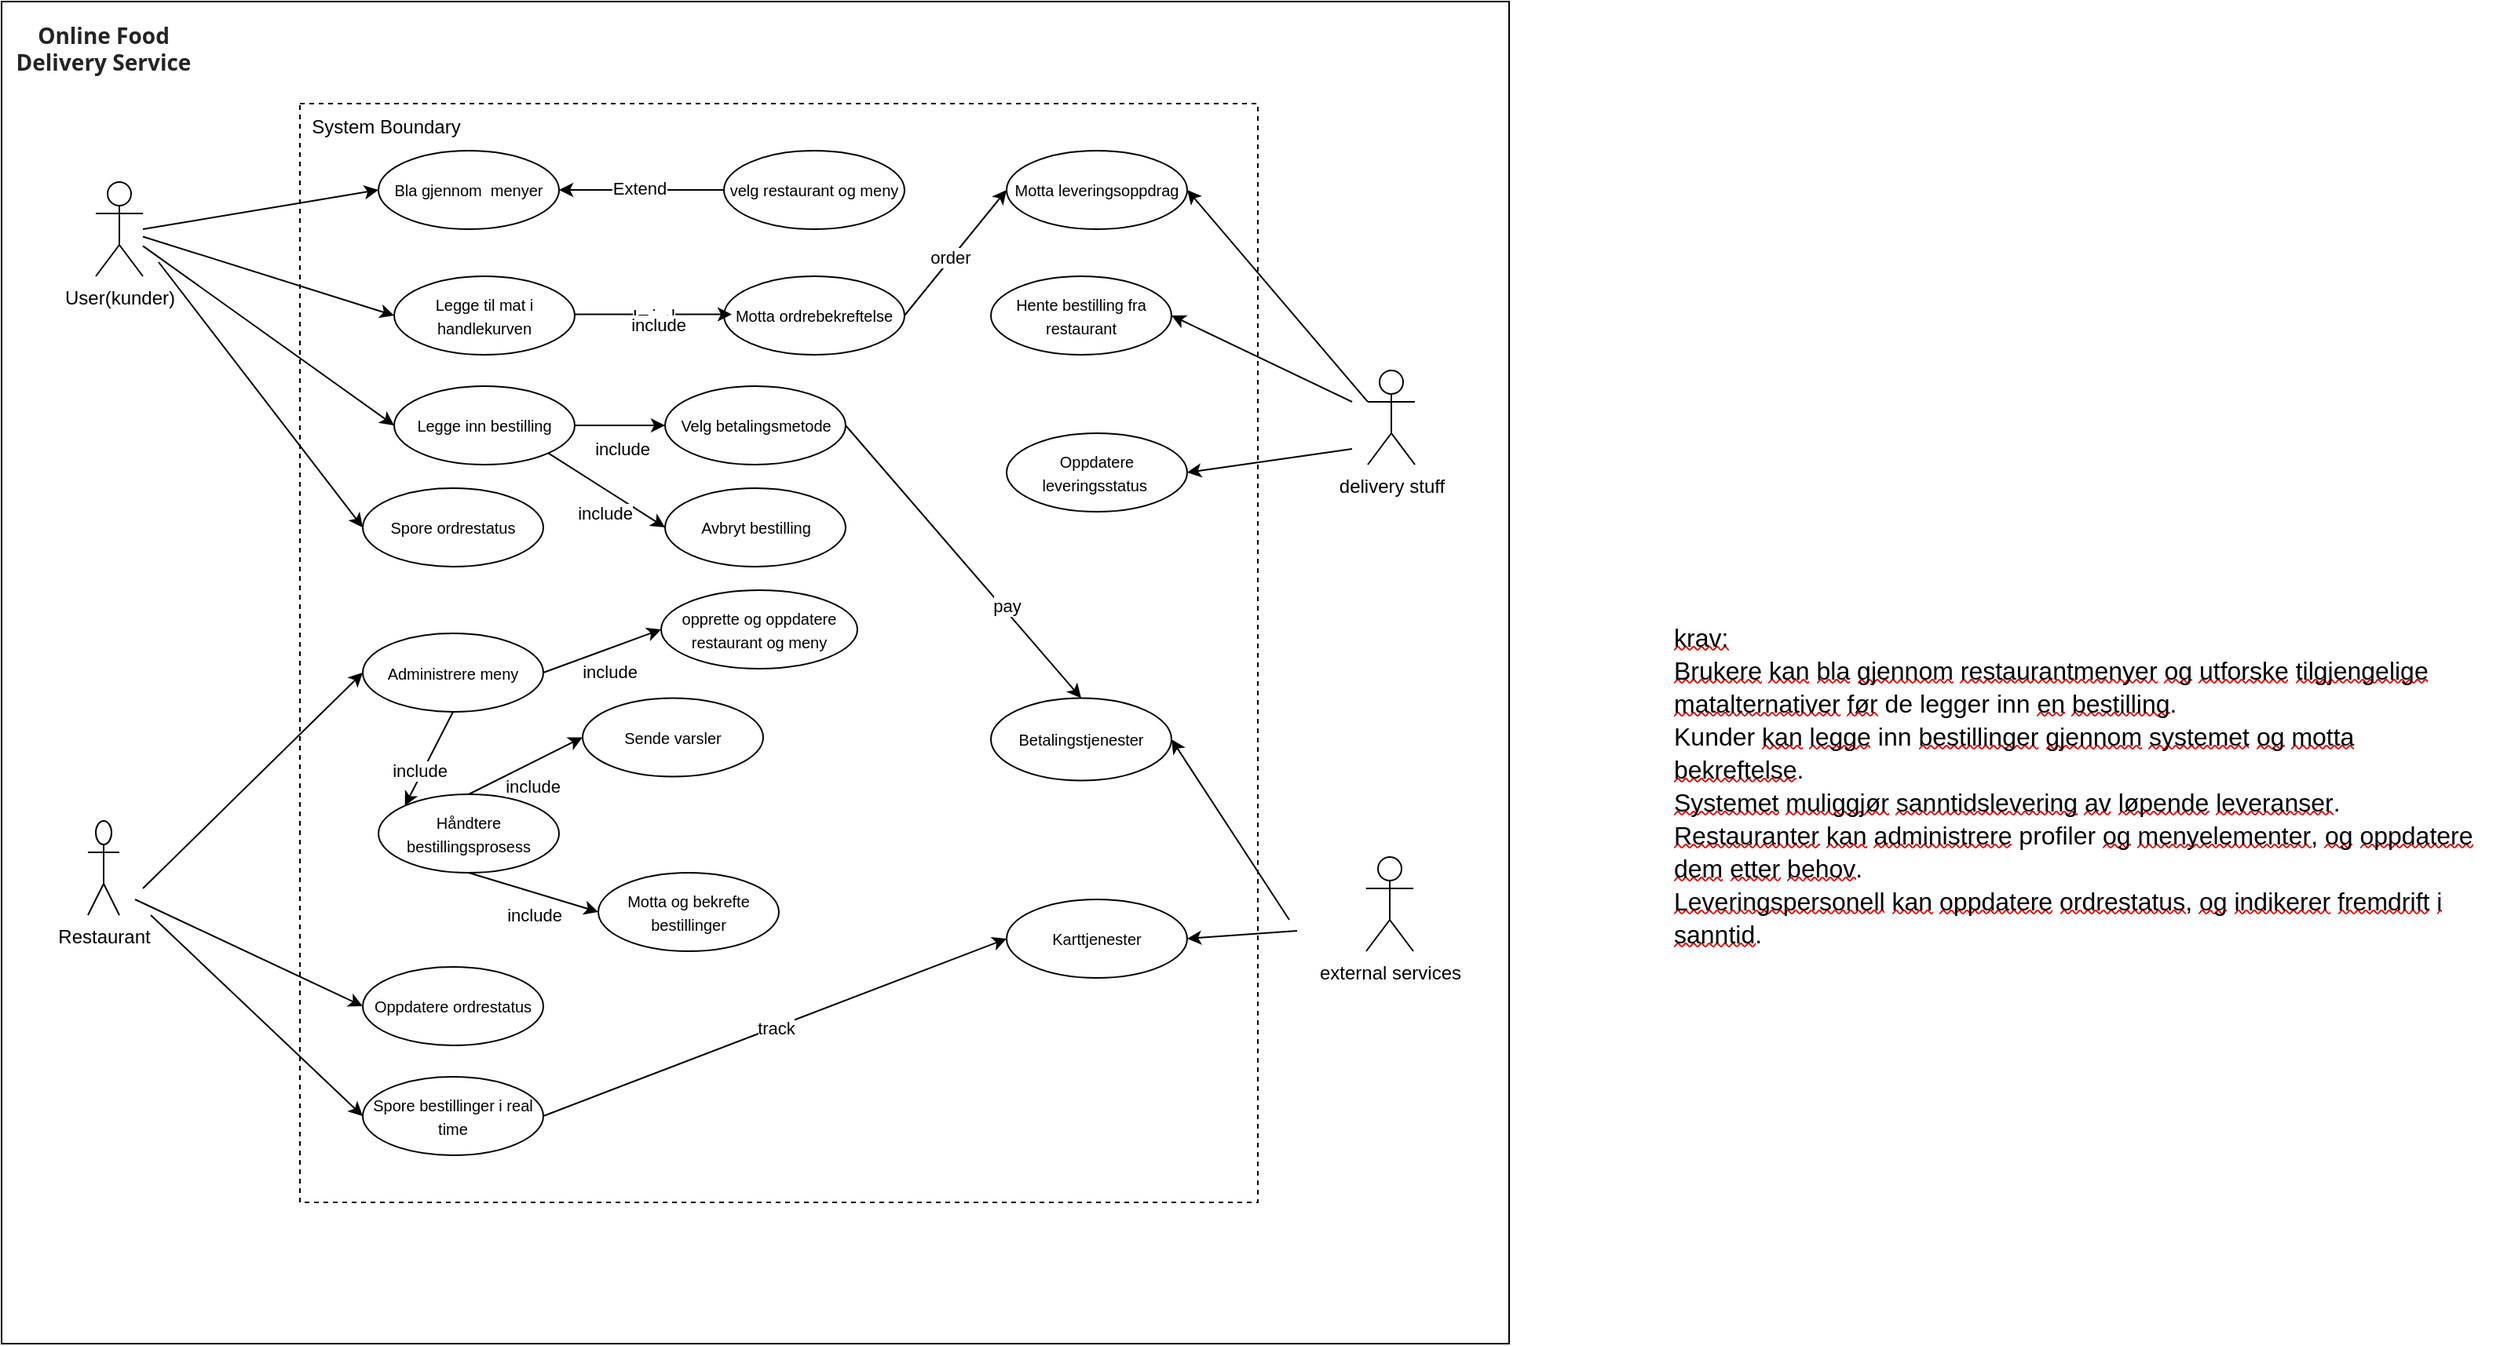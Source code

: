 <mxfile version="26.0.16" pages="5">
  <diagram id="W3e4ES3mdgn2HJ1Og5lF" name="use diagramm">
    <mxGraphModel dx="4273" dy="1910" grid="1" gridSize="10" guides="1" tooltips="1" connect="1" arrows="1" fold="1" page="1" pageScale="1" pageWidth="827" pageHeight="1169" math="0" shadow="0">
      <root>
        <mxCell id="0" />
        <mxCell id="1" parent="0" />
        <mxCell id="W-38wMP8vKB56UxtFB_T-1" value="" style="rounded=0;whiteSpace=wrap;html=1;" vertex="1" parent="1">
          <mxGeometry x="270" y="305" width="960" height="855" as="geometry" />
        </mxCell>
        <mxCell id="W-38wMP8vKB56UxtFB_T-2" value="User(kunder)" style="shape=umlActor;verticalLabelPosition=bottom;verticalAlign=top;html=1;outlineConnect=0;" vertex="1" parent="1">
          <mxGeometry x="330" y="420" width="30" height="60" as="geometry" />
        </mxCell>
        <mxCell id="W-38wMP8vKB56UxtFB_T-3" value="" style="rounded=0;whiteSpace=wrap;html=1;fillColor=none;dashed=1;" vertex="1" parent="1">
          <mxGeometry x="460" y="370" width="610" height="700" as="geometry" />
        </mxCell>
        <mxCell id="W-38wMP8vKB56UxtFB_T-4" value="&lt;span style=&quot;box-sizing: border-box; font-weight: bolder; color: rgb(36, 36, 36); font-family: &amp;quot;Segoe UI&amp;quot;, &amp;quot;Segoe UI Web (West European)&amp;quot;, -apple-system, BlinkMacSystemFont, Roboto, &amp;quot;Helvetica Neue&amp;quot;, sans-serif; font-size: 14px; text-align: left; background-color: rgb(255, 255, 255); border-radius: 0px !important;&quot;&gt;Online Food Delivery Service&lt;/span&gt;" style="text;html=1;align=center;verticalAlign=middle;whiteSpace=wrap;rounded=0;" vertex="1" parent="1">
          <mxGeometry x="270" y="320" width="130" height="30" as="geometry" />
        </mxCell>
        <mxCell id="W-38wMP8vKB56UxtFB_T-5" value="System Boundary" style="text;html=1;align=center;verticalAlign=middle;whiteSpace=wrap;rounded=0;" vertex="1" parent="1">
          <mxGeometry x="460" y="370" width="110" height="30" as="geometry" />
        </mxCell>
        <mxCell id="W-38wMP8vKB56UxtFB_T-6" value="&lt;font style=&quot;font-size: 10px;&quot;&gt;Bla gjennom&amp;nbsp; menyer&lt;/font&gt;" style="ellipse;whiteSpace=wrap;html=1;" vertex="1" parent="1">
          <mxGeometry x="510" y="400" width="115" height="50" as="geometry" />
        </mxCell>
        <mxCell id="W-38wMP8vKB56UxtFB_T-7" value="Restaurant" style="shape=umlActor;verticalLabelPosition=bottom;verticalAlign=top;html=1;outlineConnect=0;" vertex="1" parent="1">
          <mxGeometry x="325" y="827" width="20" height="60" as="geometry" />
        </mxCell>
        <mxCell id="W-38wMP8vKB56UxtFB_T-8" value="delivery stuff" style="shape=umlActor;verticalLabelPosition=bottom;verticalAlign=top;html=1;outlineConnect=0;" vertex="1" parent="1">
          <mxGeometry x="1140" y="540" width="30" height="60" as="geometry" />
        </mxCell>
        <mxCell id="W-38wMP8vKB56UxtFB_T-9" value="external services" style="shape=umlActor;verticalLabelPosition=bottom;verticalAlign=top;html=1;outlineConnect=0;" vertex="1" parent="1">
          <mxGeometry x="1139" y="850" width="30" height="60" as="geometry" />
        </mxCell>
        <mxCell id="W-38wMP8vKB56UxtFB_T-10" value="&lt;font style=&quot;font-size: 10px;&quot;&gt;Legge til mat i handlekurven&lt;/font&gt;" style="ellipse;whiteSpace=wrap;html=1;" vertex="1" parent="1">
          <mxGeometry x="520" y="480" width="115" height="50" as="geometry" />
        </mxCell>
        <mxCell id="W-38wMP8vKB56UxtFB_T-11" value="&lt;font style=&quot;font-size: 10px;&quot;&gt;Legge inn bestilling&lt;/font&gt;" style="ellipse;whiteSpace=wrap;html=1;" vertex="1" parent="1">
          <mxGeometry x="520" y="550" width="115" height="50" as="geometry" />
        </mxCell>
        <mxCell id="W-38wMP8vKB56UxtFB_T-12" value="&lt;font style=&quot;font-size: 10px;&quot;&gt;Velg betalingsmetode&lt;/font&gt;" style="ellipse;whiteSpace=wrap;html=1;" vertex="1" parent="1">
          <mxGeometry x="692.5" y="550" width="115" height="50" as="geometry" />
        </mxCell>
        <mxCell id="W-38wMP8vKB56UxtFB_T-13" value="&lt;span style=&quot;font-size: 10px;&quot;&gt;Motta ordrebekreftelse&lt;/span&gt;" style="ellipse;whiteSpace=wrap;html=1;" vertex="1" parent="1">
          <mxGeometry x="730" y="480" width="115" height="50" as="geometry" />
        </mxCell>
        <mxCell id="W-38wMP8vKB56UxtFB_T-14" value="&lt;font style=&quot;font-size: 10px;&quot;&gt;Spore ordrestatus&lt;/font&gt;" style="ellipse;whiteSpace=wrap;html=1;" vertex="1" parent="1">
          <mxGeometry x="500" y="615" width="115" height="50" as="geometry" />
        </mxCell>
        <mxCell id="W-38wMP8vKB56UxtFB_T-15" value="&lt;span style=&quot;font-size: 10px;&quot;&gt;Avbryt bestilling&lt;/span&gt;" style="ellipse;whiteSpace=wrap;html=1;" vertex="1" parent="1">
          <mxGeometry x="692.5" y="615" width="115" height="50" as="geometry" />
        </mxCell>
        <mxCell id="W-38wMP8vKB56UxtFB_T-16" value="&lt;font style=&quot;font-size: 10px;&quot;&gt;Administrere meny&lt;/font&gt;" style="ellipse;whiteSpace=wrap;html=1;" vertex="1" parent="1">
          <mxGeometry x="500" y="707.5" width="115" height="50" as="geometry" />
        </mxCell>
        <mxCell id="W-38wMP8vKB56UxtFB_T-17" value="&lt;font style=&quot;font-size: 10px;&quot;&gt;Motta og bekrefte bestillinger&lt;/font&gt;" style="ellipse;whiteSpace=wrap;html=1;" vertex="1" parent="1">
          <mxGeometry x="650" y="860" width="115" height="50" as="geometry" />
        </mxCell>
        <mxCell id="W-38wMP8vKB56UxtFB_T-18" value="&lt;font style=&quot;font-size: 10px;&quot;&gt;Oppdatere ordrestatus&lt;/font&gt;" style="ellipse;whiteSpace=wrap;html=1;" vertex="1" parent="1">
          <mxGeometry x="500" y="920" width="115" height="50" as="geometry" />
        </mxCell>
        <mxCell id="W-38wMP8vKB56UxtFB_T-19" value="&lt;font style=&quot;font-size: 10px;&quot;&gt;Motta leveringsoppdrag&lt;/font&gt;" style="ellipse;whiteSpace=wrap;html=1;" vertex="1" parent="1">
          <mxGeometry x="910" y="400" width="115" height="50" as="geometry" />
        </mxCell>
        <mxCell id="W-38wMP8vKB56UxtFB_T-20" value="&lt;font style=&quot;font-size: 10px;&quot;&gt;Hente bestilling fra restaurant&lt;/font&gt;" style="ellipse;whiteSpace=wrap;html=1;" vertex="1" parent="1">
          <mxGeometry x="900" y="480" width="115" height="50" as="geometry" />
        </mxCell>
        <mxCell id="W-38wMP8vKB56UxtFB_T-21" value="&lt;font style=&quot;font-size: 10px;&quot;&gt;Oppdatere leveringsstatus&amp;nbsp;&lt;/font&gt;" style="ellipse;whiteSpace=wrap;html=1;" vertex="1" parent="1">
          <mxGeometry x="910" y="580" width="115" height="50" as="geometry" />
        </mxCell>
        <mxCell id="W-38wMP8vKB56UxtFB_T-22" value="&lt;font style=&quot;font-size: 10px;&quot;&gt;Spore bestillinger i real time&lt;/font&gt;" style="ellipse;whiteSpace=wrap;html=1;" vertex="1" parent="1">
          <mxGeometry x="500" y="990" width="115" height="50" as="geometry" />
        </mxCell>
        <mxCell id="W-38wMP8vKB56UxtFB_T-23" value="&lt;font style=&quot;font-size: 10px;&quot;&gt;Håndtere bestillingsprosess&lt;/font&gt;" style="ellipse;whiteSpace=wrap;html=1;" vertex="1" parent="1">
          <mxGeometry x="510" y="810" width="115" height="50" as="geometry" />
        </mxCell>
        <mxCell id="W-38wMP8vKB56UxtFB_T-24" value="&lt;font style=&quot;font-size: 10px;&quot;&gt;Sende varsler&lt;/font&gt;" style="ellipse;whiteSpace=wrap;html=1;" vertex="1" parent="1">
          <mxGeometry x="640" y="748.75" width="115" height="50" as="geometry" />
        </mxCell>
        <mxCell id="W-38wMP8vKB56UxtFB_T-25" value="&lt;font style=&quot;font-size: 10px;&quot;&gt;Betalingstjenester&lt;/font&gt;" style="ellipse;whiteSpace=wrap;html=1;" vertex="1" parent="1">
          <mxGeometry x="900" y="748.75" width="115" height="52.5" as="geometry" />
        </mxCell>
        <mxCell id="W-38wMP8vKB56UxtFB_T-26" value="&lt;font style=&quot;font-size: 10px;&quot;&gt;Karttjenester&lt;/font&gt;" style="ellipse;whiteSpace=wrap;html=1;" vertex="1" parent="1">
          <mxGeometry x="910" y="877" width="115" height="50" as="geometry" />
        </mxCell>
        <mxCell id="W-38wMP8vKB56UxtFB_T-27" value="" style="endArrow=classic;html=1;rounded=0;entryX=0;entryY=0.5;entryDx=0;entryDy=0;" edge="1" parent="1" target="W-38wMP8vKB56UxtFB_T-6">
          <mxGeometry width="50" height="50" relative="1" as="geometry">
            <mxPoint x="360" y="450" as="sourcePoint" />
            <mxPoint x="420" y="410" as="targetPoint" />
          </mxGeometry>
        </mxCell>
        <mxCell id="W-38wMP8vKB56UxtFB_T-28" value="" style="endArrow=classic;html=1;rounded=0;entryX=0;entryY=0.5;entryDx=0;entryDy=0;" edge="1" parent="1" source="W-38wMP8vKB56UxtFB_T-2" target="W-38wMP8vKB56UxtFB_T-10">
          <mxGeometry width="50" height="50" relative="1" as="geometry">
            <mxPoint x="380" y="470" as="sourcePoint" />
            <mxPoint x="520" y="435" as="targetPoint" />
          </mxGeometry>
        </mxCell>
        <mxCell id="W-38wMP8vKB56UxtFB_T-29" value="" style="endArrow=classic;html=1;rounded=0;entryX=0;entryY=0.5;entryDx=0;entryDy=0;" edge="1" parent="1" source="W-38wMP8vKB56UxtFB_T-2" target="W-38wMP8vKB56UxtFB_T-11">
          <mxGeometry width="50" height="50" relative="1" as="geometry">
            <mxPoint x="390" y="480" as="sourcePoint" />
            <mxPoint x="520" y="495" as="targetPoint" />
          </mxGeometry>
        </mxCell>
        <mxCell id="W-38wMP8vKB56UxtFB_T-30" value="&lt;span style=&quot;font-size: 10px;&quot;&gt;velg restaurant og meny&lt;/span&gt;" style="ellipse;whiteSpace=wrap;html=1;" vertex="1" parent="1">
          <mxGeometry x="730" y="400" width="115" height="50" as="geometry" />
        </mxCell>
        <mxCell id="W-38wMP8vKB56UxtFB_T-31" value="" style="endArrow=classic;html=1;rounded=0;exitX=0;exitY=0.5;exitDx=0;exitDy=0;entryX=1;entryY=0.5;entryDx=0;entryDy=0;" edge="1" parent="1" source="W-38wMP8vKB56UxtFB_T-30" target="W-38wMP8vKB56UxtFB_T-6">
          <mxGeometry relative="1" as="geometry">
            <mxPoint x="1170" y="730" as="sourcePoint" />
            <mxPoint x="1270" y="730" as="targetPoint" />
          </mxGeometry>
        </mxCell>
        <mxCell id="W-38wMP8vKB56UxtFB_T-32" value="Label" style="edgeLabel;resizable=0;html=1;;align=center;verticalAlign=middle;" connectable="0" vertex="1" parent="W-38wMP8vKB56UxtFB_T-31">
          <mxGeometry relative="1" as="geometry" />
        </mxCell>
        <mxCell id="W-38wMP8vKB56UxtFB_T-33" value="Extend" style="edgeLabel;html=1;align=center;verticalAlign=middle;resizable=0;points=[];" vertex="1" connectable="0" parent="W-38wMP8vKB56UxtFB_T-31">
          <mxGeometry x="0.044" y="-1" relative="1" as="geometry">
            <mxPoint x="1" as="offset" />
          </mxGeometry>
        </mxCell>
        <mxCell id="W-38wMP8vKB56UxtFB_T-34" value="" style="endArrow=classic;html=1;rounded=0;" edge="1" parent="1">
          <mxGeometry relative="1" as="geometry">
            <mxPoint x="635" y="504.29" as="sourcePoint" />
            <mxPoint x="735" y="504.29" as="targetPoint" />
          </mxGeometry>
        </mxCell>
        <mxCell id="W-38wMP8vKB56UxtFB_T-35" value="Label" style="edgeLabel;resizable=0;html=1;;align=center;verticalAlign=middle;" connectable="0" vertex="1" parent="W-38wMP8vKB56UxtFB_T-34">
          <mxGeometry relative="1" as="geometry" />
        </mxCell>
        <mxCell id="W-38wMP8vKB56UxtFB_T-36" value="Text" style="edgeLabel;html=1;align=center;verticalAlign=middle;resizable=0;points=[];" vertex="1" connectable="0" parent="W-38wMP8vKB56UxtFB_T-34">
          <mxGeometry x="-0.009" y="-3" relative="1" as="geometry">
            <mxPoint as="offset" />
          </mxGeometry>
        </mxCell>
        <mxCell id="W-38wMP8vKB56UxtFB_T-37" value="include" style="edgeLabel;html=1;align=center;verticalAlign=middle;resizable=0;points=[];" vertex="1" connectable="0" parent="W-38wMP8vKB56UxtFB_T-34">
          <mxGeometry x="0.049" y="-6" relative="1" as="geometry">
            <mxPoint as="offset" />
          </mxGeometry>
        </mxCell>
        <mxCell id="W-38wMP8vKB56UxtFB_T-38" value="" style="endArrow=classic;html=1;rounded=0;exitX=1;exitY=0.5;exitDx=0;exitDy=0;entryX=0;entryY=0.5;entryDx=0;entryDy=0;" edge="1" parent="1" source="W-38wMP8vKB56UxtFB_T-11" target="W-38wMP8vKB56UxtFB_T-12">
          <mxGeometry relative="1" as="geometry">
            <mxPoint x="645" y="514.29" as="sourcePoint" />
            <mxPoint x="745" y="514.29" as="targetPoint" />
          </mxGeometry>
        </mxCell>
        <mxCell id="W-38wMP8vKB56UxtFB_T-39" value="include" style="edgeLabel;html=1;align=center;verticalAlign=middle;resizable=0;points=[];" vertex="1" connectable="0" parent="W-38wMP8vKB56UxtFB_T-38">
          <mxGeometry x="0.049" y="-6" relative="1" as="geometry">
            <mxPoint y="9" as="offset" />
          </mxGeometry>
        </mxCell>
        <mxCell id="W-38wMP8vKB56UxtFB_T-40" value="" style="endArrow=classic;html=1;rounded=0;exitX=1;exitY=1;exitDx=0;exitDy=0;entryX=0;entryY=0.5;entryDx=0;entryDy=0;" edge="1" parent="1" source="W-38wMP8vKB56UxtFB_T-11" target="W-38wMP8vKB56UxtFB_T-15">
          <mxGeometry relative="1" as="geometry">
            <mxPoint x="655" y="524.29" as="sourcePoint" />
            <mxPoint x="755" y="524.29" as="targetPoint" />
          </mxGeometry>
        </mxCell>
        <mxCell id="W-38wMP8vKB56UxtFB_T-41" value="include" style="edgeLabel;html=1;align=center;verticalAlign=middle;resizable=0;points=[];" vertex="1" connectable="0" parent="W-38wMP8vKB56UxtFB_T-40">
          <mxGeometry x="0.049" y="-6" relative="1" as="geometry">
            <mxPoint y="8" as="offset" />
          </mxGeometry>
        </mxCell>
        <mxCell id="W-38wMP8vKB56UxtFB_T-42" value="" style="endArrow=classic;html=1;rounded=0;entryX=0;entryY=0.5;entryDx=0;entryDy=0;" edge="1" parent="1" target="W-38wMP8vKB56UxtFB_T-14">
          <mxGeometry width="50" height="50" relative="1" as="geometry">
            <mxPoint x="370" y="471" as="sourcePoint" />
            <mxPoint x="530" y="585" as="targetPoint" />
          </mxGeometry>
        </mxCell>
        <mxCell id="W-38wMP8vKB56UxtFB_T-43" value="" style="endArrow=classic;html=1;rounded=0;entryX=0;entryY=0.5;entryDx=0;entryDy=0;" edge="1" parent="1" target="W-38wMP8vKB56UxtFB_T-16">
          <mxGeometry width="50" height="50" relative="1" as="geometry">
            <mxPoint x="360" y="870" as="sourcePoint" />
            <mxPoint x="510" y="650" as="targetPoint" />
          </mxGeometry>
        </mxCell>
        <mxCell id="W-38wMP8vKB56UxtFB_T-44" value="" style="endArrow=classic;html=1;rounded=0;exitX=0.5;exitY=0.5;exitDx=0;exitDy=0;exitPerimeter=0;entryX=0;entryY=0.5;entryDx=0;entryDy=0;" edge="1" parent="1" target="W-38wMP8vKB56UxtFB_T-18">
          <mxGeometry width="50" height="50" relative="1" as="geometry">
            <mxPoint x="355" y="877" as="sourcePoint" />
            <mxPoint x="510" y="855" as="targetPoint" />
          </mxGeometry>
        </mxCell>
        <mxCell id="W-38wMP8vKB56UxtFB_T-45" value="" style="endArrow=classic;html=1;rounded=0;exitX=0.5;exitY=0;exitDx=0;exitDy=0;entryX=0;entryY=0.5;entryDx=0;entryDy=0;" edge="1" parent="1" source="W-38wMP8vKB56UxtFB_T-23" target="W-38wMP8vKB56UxtFB_T-24">
          <mxGeometry relative="1" as="geometry">
            <mxPoint x="600" y="748.75" as="sourcePoint" />
            <mxPoint x="674" y="796.75" as="targetPoint" />
          </mxGeometry>
        </mxCell>
        <mxCell id="W-38wMP8vKB56UxtFB_T-46" value="include" style="edgeLabel;html=1;align=center;verticalAlign=middle;resizable=0;points=[];" vertex="1" connectable="0" parent="W-38wMP8vKB56UxtFB_T-45">
          <mxGeometry x="0.049" y="-6" relative="1" as="geometry">
            <mxPoint y="8" as="offset" />
          </mxGeometry>
        </mxCell>
        <mxCell id="W-38wMP8vKB56UxtFB_T-47" value="" style="endArrow=classic;html=1;rounded=0;exitX=0.5;exitY=1;exitDx=0;exitDy=0;entryX=0;entryY=0;entryDx=0;entryDy=0;" edge="1" parent="1" source="W-38wMP8vKB56UxtFB_T-16" target="W-38wMP8vKB56UxtFB_T-23">
          <mxGeometry relative="1" as="geometry">
            <mxPoint x="610" y="758.75" as="sourcePoint" />
            <mxPoint x="660" y="784" as="targetPoint" />
          </mxGeometry>
        </mxCell>
        <mxCell id="W-38wMP8vKB56UxtFB_T-48" value="include" style="edgeLabel;html=1;align=center;verticalAlign=middle;resizable=0;points=[];" vertex="1" connectable="0" parent="W-38wMP8vKB56UxtFB_T-47">
          <mxGeometry x="0.049" y="-6" relative="1" as="geometry">
            <mxPoint y="8" as="offset" />
          </mxGeometry>
        </mxCell>
        <mxCell id="W-38wMP8vKB56UxtFB_T-49" value="" style="endArrow=classic;html=1;rounded=0;exitX=0.5;exitY=1;exitDx=0;exitDy=0;entryX=0;entryY=0.5;entryDx=0;entryDy=0;" edge="1" parent="1" source="W-38wMP8vKB56UxtFB_T-23" target="W-38wMP8vKB56UxtFB_T-17">
          <mxGeometry relative="1" as="geometry">
            <mxPoint x="619" y="828" as="sourcePoint" />
            <mxPoint x="660" y="784" as="targetPoint" />
          </mxGeometry>
        </mxCell>
        <mxCell id="W-38wMP8vKB56UxtFB_T-50" value="include" style="edgeLabel;html=1;align=center;verticalAlign=middle;resizable=0;points=[];" vertex="1" connectable="0" parent="W-38wMP8vKB56UxtFB_T-49">
          <mxGeometry x="0.049" y="-6" relative="1" as="geometry">
            <mxPoint y="8" as="offset" />
          </mxGeometry>
        </mxCell>
        <mxCell id="W-38wMP8vKB56UxtFB_T-51" value="" style="endArrow=classic;html=1;rounded=0;exitX=0.5;exitY=0.5;exitDx=0;exitDy=0;exitPerimeter=0;entryX=0;entryY=0.5;entryDx=0;entryDy=0;" edge="1" parent="1" target="W-38wMP8vKB56UxtFB_T-22">
          <mxGeometry width="50" height="50" relative="1" as="geometry">
            <mxPoint x="365" y="887" as="sourcePoint" />
            <mxPoint x="510" y="955" as="targetPoint" />
          </mxGeometry>
        </mxCell>
        <mxCell id="W-38wMP8vKB56UxtFB_T-52" value="" style="endArrow=classic;html=1;rounded=0;entryX=0;entryY=0.5;entryDx=0;entryDy=0;exitX=1;exitY=0.5;exitDx=0;exitDy=0;" edge="1" parent="1" source="W-38wMP8vKB56UxtFB_T-22" target="W-38wMP8vKB56UxtFB_T-26">
          <mxGeometry relative="1" as="geometry">
            <mxPoint x="610" y="1014.29" as="sourcePoint" />
            <mxPoint x="895" y="902.0" as="targetPoint" />
          </mxGeometry>
        </mxCell>
        <mxCell id="W-38wMP8vKB56UxtFB_T-53" value="track" style="edgeLabel;resizable=0;html=1;;align=center;verticalAlign=middle;" connectable="0" vertex="1" parent="W-38wMP8vKB56UxtFB_T-52">
          <mxGeometry relative="1" as="geometry" />
        </mxCell>
        <mxCell id="W-38wMP8vKB56UxtFB_T-54" value="" style="endArrow=classic;html=1;rounded=0;exitX=0.5;exitY=0.5;exitDx=0;exitDy=0;exitPerimeter=0;entryX=1;entryY=0.5;entryDx=0;entryDy=0;" edge="1" parent="1" target="W-38wMP8vKB56UxtFB_T-26">
          <mxGeometry width="50" height="50" relative="1" as="geometry">
            <mxPoint x="1095" y="897" as="sourcePoint" />
            <mxPoint x="1230" y="1025" as="targetPoint" />
          </mxGeometry>
        </mxCell>
        <mxCell id="W-38wMP8vKB56UxtFB_T-55" value="" style="endArrow=classic;html=1;rounded=0;entryX=1;entryY=0.5;entryDx=0;entryDy=0;" edge="1" parent="1" target="W-38wMP8vKB56UxtFB_T-25">
          <mxGeometry width="50" height="50" relative="1" as="geometry">
            <mxPoint x="1090" y="890" as="sourcePoint" />
            <mxPoint x="1035" y="912" as="targetPoint" />
          </mxGeometry>
        </mxCell>
        <mxCell id="W-38wMP8vKB56UxtFB_T-56" value="" style="endArrow=classic;html=1;rounded=0;exitX=1;exitY=0.5;exitDx=0;exitDy=0;entryX=0.5;entryY=0;entryDx=0;entryDy=0;" edge="1" parent="1" source="W-38wMP8vKB56UxtFB_T-12" target="W-38wMP8vKB56UxtFB_T-25">
          <mxGeometry relative="1" as="geometry">
            <mxPoint x="890" y="707.5" as="sourcePoint" />
            <mxPoint x="990" y="707.5" as="targetPoint" />
          </mxGeometry>
        </mxCell>
        <mxCell id="W-38wMP8vKB56UxtFB_T-57" value="pay" style="edgeLabel;html=1;align=center;verticalAlign=middle;resizable=0;points=[];" vertex="1" connectable="0" parent="W-38wMP8vKB56UxtFB_T-56">
          <mxGeometry x="-0.009" y="-3" relative="1" as="geometry">
            <mxPoint x="30" y="27" as="offset" />
          </mxGeometry>
        </mxCell>
        <mxCell id="W-38wMP8vKB56UxtFB_T-58" value="&lt;font style=&quot;font-size: 10px;&quot;&gt;opprette og oppdatere restaurant og meny&lt;/font&gt;" style="ellipse;whiteSpace=wrap;html=1;" vertex="1" parent="1">
          <mxGeometry x="690" y="680" width="125" height="50" as="geometry" />
        </mxCell>
        <mxCell id="W-38wMP8vKB56UxtFB_T-59" value="" style="endArrow=classic;html=1;rounded=0;exitX=1;exitY=0.5;exitDx=0;exitDy=0;entryX=0;entryY=0.5;entryDx=0;entryDy=0;" edge="1" parent="1" source="W-38wMP8vKB56UxtFB_T-16" target="W-38wMP8vKB56UxtFB_T-58">
          <mxGeometry relative="1" as="geometry">
            <mxPoint x="610" y="738" as="sourcePoint" />
            <mxPoint x="682" y="702" as="targetPoint" />
          </mxGeometry>
        </mxCell>
        <mxCell id="W-38wMP8vKB56UxtFB_T-60" value="include" style="edgeLabel;html=1;align=center;verticalAlign=middle;resizable=0;points=[];" vertex="1" connectable="0" parent="W-38wMP8vKB56UxtFB_T-59">
          <mxGeometry x="0.049" y="-6" relative="1" as="geometry">
            <mxPoint y="8" as="offset" />
          </mxGeometry>
        </mxCell>
        <mxCell id="W-38wMP8vKB56UxtFB_T-61" value="" style="endArrow=classic;html=1;rounded=0;entryX=1;entryY=0.5;entryDx=0;entryDy=0;exitX=0;exitY=0.333;exitDx=0;exitDy=0;exitPerimeter=0;" edge="1" parent="1" source="W-38wMP8vKB56UxtFB_T-8" target="W-38wMP8vKB56UxtFB_T-19">
          <mxGeometry width="50" height="50" relative="1" as="geometry">
            <mxPoint x="1080" y="643.5" as="sourcePoint" />
            <mxPoint x="1220" y="506.5" as="targetPoint" />
          </mxGeometry>
        </mxCell>
        <mxCell id="W-38wMP8vKB56UxtFB_T-62" value="" style="endArrow=classic;html=1;rounded=0;entryX=1;entryY=0.5;entryDx=0;entryDy=0;" edge="1" parent="1" target="W-38wMP8vKB56UxtFB_T-20">
          <mxGeometry width="50" height="50" relative="1" as="geometry">
            <mxPoint x="1130" y="560" as="sourcePoint" />
            <mxPoint x="1035" y="435" as="targetPoint" />
          </mxGeometry>
        </mxCell>
        <mxCell id="W-38wMP8vKB56UxtFB_T-63" value="" style="endArrow=classic;html=1;rounded=0;entryX=1;entryY=0.5;entryDx=0;entryDy=0;" edge="1" parent="1" target="W-38wMP8vKB56UxtFB_T-21">
          <mxGeometry width="50" height="50" relative="1" as="geometry">
            <mxPoint x="1130" y="590" as="sourcePoint" />
            <mxPoint x="1045" y="445" as="targetPoint" />
          </mxGeometry>
        </mxCell>
        <mxCell id="W-38wMP8vKB56UxtFB_T-64" value="" style="endArrow=classic;html=1;rounded=0;exitX=1;exitY=0.5;exitDx=0;exitDy=0;entryX=0;entryY=0.5;entryDx=0;entryDy=0;" edge="1" parent="1" source="W-38wMP8vKB56UxtFB_T-13" target="W-38wMP8vKB56UxtFB_T-19">
          <mxGeometry relative="1" as="geometry">
            <mxPoint x="818" y="585" as="sourcePoint" />
            <mxPoint x="968" y="759" as="targetPoint" />
          </mxGeometry>
        </mxCell>
        <mxCell id="W-38wMP8vKB56UxtFB_T-65" value="order" style="edgeLabel;html=1;align=center;verticalAlign=middle;resizable=0;points=[];" vertex="1" connectable="0" parent="W-38wMP8vKB56UxtFB_T-64">
          <mxGeometry x="-0.084" y="1" relative="1" as="geometry">
            <mxPoint as="offset" />
          </mxGeometry>
        </mxCell>
        <mxCell id="W-38wMP8vKB56UxtFB_T-66" value="&lt;br&gt;&lt;div style=&quot;-webkit-user-drag: none; -webkit-tap-highlight-color: transparent; margin: 0px; padding: 0px; user-select: text; position: relative; color: rgb(0, 0, 0); font-family: Aptos, Aptos_MSFontService, sans-serif; font-size: 16px; font-style: normal; font-variant-ligatures: normal; font-variant-caps: normal; font-weight: 400; letter-spacing: normal; orphans: 2; text-align: left; text-indent: 0px; text-transform: none; widows: 2; word-spacing: 0px; -webkit-text-stroke-width: 0px; white-space: normal; background-color: rgb(255, 255, 255); text-decoration-thickness: initial; text-decoration-style: initial; text-decoration-color: initial;&quot; class=&quot;ListContainerWrapper SCXW107558634 BCX8&quot;&gt;&lt;ol style=&quot;-webkit-user-drag: none; -webkit-tap-highlight-color: transparent; margin: 0px; padding: 0px; user-select: text; cursor: text; list-style-type: decimal; overflow: visible;&quot; start=&quot;1&quot; role=&quot;list&quot; class=&quot;NumberListStyle1 SCXW107558634 BCX8&quot;&gt;&lt;li style=&quot;-webkit-user-drag: none; -webkit-tap-highlight-color: transparent; margin: 0px 0px 0px 24px; padding: 0px; user-select: text; clear: both; cursor: text; overflow: visible; position: relative; direction: ltr; display: block; font-size: 12pt; font-family: Aptos, Aptos_MSFontService, sans-serif; vertical-align: baseline;&quot; class=&quot;OutlineElement Ltr SCXW107558634 BCX8&quot; role=&quot;listitem&quot; data-aria-level=&quot;1&quot; data-aria-posinset=&quot;1&quot; aria-setsize=&quot;-1&quot; data-list-defn-props=&quot;{&amp;quot;134225954&amp;quot;:true,&amp;quot;134225961&amp;quot;:true,&amp;quot;335552541&amp;quot;:0,&amp;quot;335559683&amp;quot;:0,&amp;quot;335559684&amp;quot;:-1,&amp;quot;335559685&amp;quot;:720,&amp;quot;335559991&amp;quot;:360,&amp;quot;469769242&amp;quot;:[65533,0,46],&amp;quot;469777803&amp;quot;:&amp;quot;left&amp;quot;,&amp;quot;469777804&amp;quot;:&amp;quot;%1)&amp;quot;,&amp;quot;469777815&amp;quot;:&amp;quot;hybridMultilevel&amp;quot;}&quot; data-listid=&quot;6&quot; data-font=&quot;Aptos&quot; data-leveltext=&quot;%1)&quot;&gt;&lt;p style=&quot;-webkit-user-drag: none; -webkit-tap-highlight-color: transparent; margin: 0px; padding: 0px; user-select: text; overflow-wrap: break-word; white-space: pre-wrap; font-weight: normal; font-style: normal; vertical-align: baseline; font-kerning: none; background-color: transparent; color: windowtext; text-align: left; text-indent: 0px;&quot; lang=&quot;EN-GB&quot; class=&quot;Paragraph SCXW107558634 BCX8&quot;&gt;&lt;span style=&quot;-webkit-user-drag: none; -webkit-tap-highlight-color: transparent; margin: 0px; padding: 0px; user-select: text; font-variant-ligatures: none !important; font-size: 12pt; line-height: 20.925px; font-family: Aptos, Aptos_EmbeddedFont, Aptos_MSFontService, sans-serif; font-weight: normal;&quot; class=&quot;TextRun SCXW107558634 BCX8&quot; lang=&quot;EN-GB&quot; data-contrast=&quot;auto&quot;&gt;&lt;span style=&quot;-webkit-user-drag: none; -webkit-tap-highlight-color: transparent; margin: 0px; padding: 0px; user-select: text; background-position: 0px 100%; background-repeat: repeat-x; background-image: var(--urlSpellingErrorV2,url(&amp;quot;data:image/svg+xml;base64,PHN2ZyB4bWxucz0iaHR0cDovL3d3dy53My5vcmcvMjAwMC9zdmciIHdpZHRoPSI1IiBoZWlnaHQ9IjQiPjxnIGZpbGw9Im5vbmUiIGZpbGwtcnVsZT0iZXZlbm9kZCI+PHBhdGggc3Ryb2tlPSIjRUIwMDAwIiBkPSJNMCAzYzEuMjUgMCAxLjI1LTIgMi41LTJTMy43NSAzIDUgMyIvPjxwYXRoIGQ9Ik0wIDBoNXY0SDB6Ii8+PC9nPjwvc3ZnPg==&amp;quot;)); border-bottom: 1px solid transparent;&quot; class=&quot;NormalTextRun SpellingErrorV2Themed SCXW107558634 BCX8&quot;&gt;&lt;br&gt;&lt;/span&gt;&lt;/span&gt;&lt;/p&gt;&lt;/li&gt;&lt;li style=&quot;-webkit-user-drag: none; -webkit-tap-highlight-color: transparent; margin: 0px 0px 0px 24px; padding: 0px; user-select: text; clear: both; cursor: text; overflow: visible; position: relative; direction: ltr; display: block; font-size: 12pt; font-family: Aptos, Aptos_MSFontService, sans-serif; vertical-align: baseline;&quot; class=&quot;OutlineElement Ltr SCXW107558634 BCX8&quot; role=&quot;listitem&quot; data-aria-level=&quot;1&quot; data-aria-posinset=&quot;1&quot; aria-setsize=&quot;-1&quot; data-list-defn-props=&quot;{&amp;quot;134225954&amp;quot;:true,&amp;quot;134225961&amp;quot;:true,&amp;quot;335552541&amp;quot;:0,&amp;quot;335559683&amp;quot;:0,&amp;quot;335559684&amp;quot;:-1,&amp;quot;335559685&amp;quot;:720,&amp;quot;335559991&amp;quot;:360,&amp;quot;469769242&amp;quot;:[65533,0,46],&amp;quot;469777803&amp;quot;:&amp;quot;left&amp;quot;,&amp;quot;469777804&amp;quot;:&amp;quot;%1)&amp;quot;,&amp;quot;469777815&amp;quot;:&amp;quot;hybridMultilevel&amp;quot;}&quot; data-listid=&quot;6&quot; data-font=&quot;Aptos&quot; data-leveltext=&quot;%1)&quot;&gt;&lt;p style=&quot;-webkit-user-drag: none; -webkit-tap-highlight-color: transparent; margin: 0px; padding: 0px; user-select: text; overflow-wrap: break-word; white-space: pre-wrap; font-weight: normal; font-style: normal; vertical-align: baseline; font-kerning: none; background-color: transparent; color: windowtext; text-align: left; text-indent: 0px;&quot; lang=&quot;EN-GB&quot; class=&quot;Paragraph SCXW107558634 BCX8&quot;&gt;&lt;span style=&quot;-webkit-user-drag: none; -webkit-tap-highlight-color: transparent; margin: 0px; padding: 0px; user-select: text; font-variant-ligatures: none !important; font-size: 12pt; line-height: 20.925px; font-family: Aptos, Aptos_EmbeddedFont, Aptos_MSFontService, sans-serif; font-weight: normal;&quot; class=&quot;TextRun SCXW107558634 BCX8&quot; lang=&quot;EN-GB&quot; data-contrast=&quot;auto&quot;&gt;&lt;span style=&quot;-webkit-user-drag: none; -webkit-tap-highlight-color: transparent; margin: 0px; padding: 0px; user-select: text; background-position: 0px 100%; background-repeat: repeat-x; background-image: var(--urlSpellingErrorV2,url(&amp;quot;data:image/svg+xml;base64,PHN2ZyB4bWxucz0iaHR0cDovL3d3dy53My5vcmcvMjAwMC9zdmciIHdpZHRoPSI1IiBoZWlnaHQ9IjQiPjxnIGZpbGw9Im5vbmUiIGZpbGwtcnVsZT0iZXZlbm9kZCI+PHBhdGggc3Ryb2tlPSIjRUIwMDAwIiBkPSJNMCAzYzEuMjUgMCAxLjI1LTIgMi41LTJTMy43NSAzIDUgMyIvPjxwYXRoIGQ9Ik0wIDBoNXY0SDB6Ii8+PC9nPjwvc3ZnPg==&amp;quot;)); border-bottom: 1px solid transparent;&quot; class=&quot;NormalTextRun SpellingErrorV2Themed SCXW107558634 BCX8&quot;&gt;krav:&lt;/span&gt;&lt;/span&gt;&lt;/p&gt;&lt;/li&gt;&lt;li style=&quot;-webkit-user-drag: none; -webkit-tap-highlight-color: transparent; margin: 0px 0px 0px 24px; padding: 0px; user-select: text; clear: both; cursor: text; overflow: visible; position: relative; direction: ltr; display: block; font-size: 12pt; font-family: Aptos, Aptos_MSFontService, sans-serif; vertical-align: baseline;&quot; class=&quot;OutlineElement Ltr SCXW107558634 BCX8&quot; role=&quot;listitem&quot; data-aria-level=&quot;1&quot; data-aria-posinset=&quot;1&quot; aria-setsize=&quot;-1&quot; data-list-defn-props=&quot;{&amp;quot;134225954&amp;quot;:true,&amp;quot;134225961&amp;quot;:true,&amp;quot;335552541&amp;quot;:0,&amp;quot;335559683&amp;quot;:0,&amp;quot;335559684&amp;quot;:-1,&amp;quot;335559685&amp;quot;:720,&amp;quot;335559991&amp;quot;:360,&amp;quot;469769242&amp;quot;:[65533,0,46],&amp;quot;469777803&amp;quot;:&amp;quot;left&amp;quot;,&amp;quot;469777804&amp;quot;:&amp;quot;%1)&amp;quot;,&amp;quot;469777815&amp;quot;:&amp;quot;hybridMultilevel&amp;quot;}&quot; data-listid=&quot;6&quot; data-font=&quot;Aptos&quot; data-leveltext=&quot;%1)&quot;&gt;&lt;p style=&quot;-webkit-user-drag: none; -webkit-tap-highlight-color: transparent; margin: 0px; padding: 0px; user-select: text; overflow-wrap: break-word; white-space: pre-wrap; font-weight: normal; font-style: normal; vertical-align: baseline; font-kerning: none; background-color: transparent; color: windowtext; text-align: left; text-indent: 0px;&quot; lang=&quot;EN-GB&quot; class=&quot;Paragraph SCXW107558634 BCX8&quot;&gt;&lt;span style=&quot;-webkit-user-drag: none; -webkit-tap-highlight-color: transparent; margin: 0px; padding: 0px; user-select: text; font-variant-ligatures: none !important; font-size: 12pt; line-height: 20.925px; font-family: Aptos, Aptos_EmbeddedFont, Aptos_MSFontService, sans-serif; font-weight: normal;&quot; class=&quot;TextRun SCXW107558634 BCX8&quot; lang=&quot;EN-GB&quot; data-contrast=&quot;auto&quot;&gt;&lt;span style=&quot;-webkit-user-drag: none; -webkit-tap-highlight-color: transparent; margin: 0px; padding: 0px; user-select: text; background-position: 0px 100%; background-repeat: repeat-x; background-image: var(--urlSpellingErrorV2,url(&amp;quot;data:image/svg+xml;base64,PHN2ZyB4bWxucz0iaHR0cDovL3d3dy53My5vcmcvMjAwMC9zdmciIHdpZHRoPSI1IiBoZWlnaHQ9IjQiPjxnIGZpbGw9Im5vbmUiIGZpbGwtcnVsZT0iZXZlbm9kZCI+PHBhdGggc3Ryb2tlPSIjRUIwMDAwIiBkPSJNMCAzYzEuMjUgMCAxLjI1LTIgMi41LTJTMy43NSAzIDUgMyIvPjxwYXRoIGQ9Ik0wIDBoNXY0SDB6Ii8+PC9nPjwvc3ZnPg==&amp;quot;)); border-bottom: 1px solid transparent;&quot; class=&quot;NormalTextRun SpellingErrorV2Themed SCXW107558634 BCX8&quot;&gt;Brukere&lt;/span&gt;&lt;span style=&quot;-webkit-user-drag: none; -webkit-tap-highlight-color: transparent; margin: 0px; padding: 0px; user-select: text;&quot; class=&quot;NormalTextRun SCXW107558634 BCX8&quot;&gt; &lt;/span&gt;&lt;span style=&quot;-webkit-user-drag: none; -webkit-tap-highlight-color: transparent; margin: 0px; padding: 0px; user-select: text; background-position: 0px 100%; background-repeat: repeat-x; background-image: var(--urlSpellingErrorV2,url(&amp;quot;data:image/svg+xml;base64,PHN2ZyB4bWxucz0iaHR0cDovL3d3dy53My5vcmcvMjAwMC9zdmciIHdpZHRoPSI1IiBoZWlnaHQ9IjQiPjxnIGZpbGw9Im5vbmUiIGZpbGwtcnVsZT0iZXZlbm9kZCI+PHBhdGggc3Ryb2tlPSIjRUIwMDAwIiBkPSJNMCAzYzEuMjUgMCAxLjI1LTIgMi41LTJTMy43NSAzIDUgMyIvPjxwYXRoIGQ9Ik0wIDBoNXY0SDB6Ii8+PC9nPjwvc3ZnPg==&amp;quot;)); border-bottom: 1px solid transparent;&quot; class=&quot;NormalTextRun SpellingErrorV2Themed SCXW107558634 BCX8&quot;&gt;kan&lt;/span&gt;&lt;span style=&quot;-webkit-user-drag: none; -webkit-tap-highlight-color: transparent; margin: 0px; padding: 0px; user-select: text;&quot; class=&quot;NormalTextRun SCXW107558634 BCX8&quot;&gt; &lt;/span&gt;&lt;span style=&quot;-webkit-user-drag: none; -webkit-tap-highlight-color: transparent; margin: 0px; padding: 0px; user-select: text; background-position: 0px 100%; background-repeat: repeat-x; background-image: var(--urlSpellingErrorV2,url(&amp;quot;data:image/svg+xml;base64,PHN2ZyB4bWxucz0iaHR0cDovL3d3dy53My5vcmcvMjAwMC9zdmciIHdpZHRoPSI1IiBoZWlnaHQ9IjQiPjxnIGZpbGw9Im5vbmUiIGZpbGwtcnVsZT0iZXZlbm9kZCI+PHBhdGggc3Ryb2tlPSIjRUIwMDAwIiBkPSJNMCAzYzEuMjUgMCAxLjI1LTIgMi41LTJTMy43NSAzIDUgMyIvPjxwYXRoIGQ9Ik0wIDBoNXY0SDB6Ii8+PC9nPjwvc3ZnPg==&amp;quot;)); border-bottom: 1px solid transparent;&quot; class=&quot;NormalTextRun SpellingErrorV2Themed SCXW107558634 BCX8&quot;&gt;bla&lt;/span&gt;&lt;span style=&quot;-webkit-user-drag: none; -webkit-tap-highlight-color: transparent; margin: 0px; padding: 0px; user-select: text;&quot; class=&quot;NormalTextRun SCXW107558634 BCX8&quot;&gt; &lt;/span&gt;&lt;span style=&quot;-webkit-user-drag: none; -webkit-tap-highlight-color: transparent; margin: 0px; padding: 0px; user-select: text; background-position: 0px 100%; background-repeat: repeat-x; background-image: var(--urlSpellingErrorV2,url(&amp;quot;data:image/svg+xml;base64,PHN2ZyB4bWxucz0iaHR0cDovL3d3dy53My5vcmcvMjAwMC9zdmciIHdpZHRoPSI1IiBoZWlnaHQ9IjQiPjxnIGZpbGw9Im5vbmUiIGZpbGwtcnVsZT0iZXZlbm9kZCI+PHBhdGggc3Ryb2tlPSIjRUIwMDAwIiBkPSJNMCAzYzEuMjUgMCAxLjI1LTIgMi41LTJTMy43NSAzIDUgMyIvPjxwYXRoIGQ9Ik0wIDBoNXY0SDB6Ii8+PC9nPjwvc3ZnPg==&amp;quot;)); border-bottom: 1px solid transparent;&quot; class=&quot;NormalTextRun SpellingErrorV2Themed SCXW107558634 BCX8&quot;&gt;gjennom&lt;/span&gt;&lt;span style=&quot;-webkit-user-drag: none; -webkit-tap-highlight-color: transparent; margin: 0px; padding: 0px; user-select: text;&quot; class=&quot;NormalTextRun SCXW107558634 BCX8&quot;&gt; &lt;/span&gt;&lt;span style=&quot;-webkit-user-drag: none; -webkit-tap-highlight-color: transparent; margin: 0px; padding: 0px; user-select: text; background-position: 0px 100%; background-repeat: repeat-x; background-image: var(--urlSpellingErrorV2,url(&amp;quot;data:image/svg+xml;base64,PHN2ZyB4bWxucz0iaHR0cDovL3d3dy53My5vcmcvMjAwMC9zdmciIHdpZHRoPSI1IiBoZWlnaHQ9IjQiPjxnIGZpbGw9Im5vbmUiIGZpbGwtcnVsZT0iZXZlbm9kZCI+PHBhdGggc3Ryb2tlPSIjRUIwMDAwIiBkPSJNMCAzYzEuMjUgMCAxLjI1LTIgMi41LTJTMy43NSAzIDUgMyIvPjxwYXRoIGQ9Ik0wIDBoNXY0SDB6Ii8+PC9nPjwvc3ZnPg==&amp;quot;)); border-bottom: 1px solid transparent;&quot; class=&quot;NormalTextRun SpellingErrorV2Themed SCXW107558634 BCX8&quot;&gt;restaurantmenyer&lt;/span&gt;&lt;span style=&quot;-webkit-user-drag: none; -webkit-tap-highlight-color: transparent; margin: 0px; padding: 0px; user-select: text;&quot; class=&quot;NormalTextRun SCXW107558634 BCX8&quot;&gt; &lt;/span&gt;&lt;span style=&quot;-webkit-user-drag: none; -webkit-tap-highlight-color: transparent; margin: 0px; padding: 0px; user-select: text; background-position: 0px 100%; background-repeat: repeat-x; background-image: var(--urlSpellingErrorV2,url(&amp;quot;data:image/svg+xml;base64,PHN2ZyB4bWxucz0iaHR0cDovL3d3dy53My5vcmcvMjAwMC9zdmciIHdpZHRoPSI1IiBoZWlnaHQ9IjQiPjxnIGZpbGw9Im5vbmUiIGZpbGwtcnVsZT0iZXZlbm9kZCI+PHBhdGggc3Ryb2tlPSIjRUIwMDAwIiBkPSJNMCAzYzEuMjUgMCAxLjI1LTIgMi41LTJTMy43NSAzIDUgMyIvPjxwYXRoIGQ9Ik0wIDBoNXY0SDB6Ii8+PC9nPjwvc3ZnPg==&amp;quot;)); border-bottom: 1px solid transparent;&quot; class=&quot;NormalTextRun SpellingErrorV2Themed SCXW107558634 BCX8&quot;&gt;og&lt;/span&gt;&lt;span style=&quot;-webkit-user-drag: none; -webkit-tap-highlight-color: transparent; margin: 0px; padding: 0px; user-select: text;&quot; class=&quot;NormalTextRun SCXW107558634 BCX8&quot;&gt; &lt;/span&gt;&lt;span style=&quot;-webkit-user-drag: none; -webkit-tap-highlight-color: transparent; margin: 0px; padding: 0px; user-select: text; background-position: 0px 100%; background-repeat: repeat-x; background-image: var(--urlSpellingErrorV2,url(&amp;quot;data:image/svg+xml;base64,PHN2ZyB4bWxucz0iaHR0cDovL3d3dy53My5vcmcvMjAwMC9zdmciIHdpZHRoPSI1IiBoZWlnaHQ9IjQiPjxnIGZpbGw9Im5vbmUiIGZpbGwtcnVsZT0iZXZlbm9kZCI+PHBhdGggc3Ryb2tlPSIjRUIwMDAwIiBkPSJNMCAzYzEuMjUgMCAxLjI1LTIgMi41LTJTMy43NSAzIDUgMyIvPjxwYXRoIGQ9Ik0wIDBoNXY0SDB6Ii8+PC9nPjwvc3ZnPg==&amp;quot;)); border-bottom: 1px solid transparent;&quot; class=&quot;NormalTextRun SpellingErrorV2Themed SCXW107558634 BCX8&quot;&gt;utforske&lt;/span&gt;&lt;span style=&quot;-webkit-user-drag: none; -webkit-tap-highlight-color: transparent; margin: 0px; padding: 0px; user-select: text;&quot; class=&quot;NormalTextRun SCXW107558634 BCX8&quot;&gt; &lt;/span&gt;&lt;span style=&quot;-webkit-user-drag: none; -webkit-tap-highlight-color: transparent; margin: 0px; padding: 0px; user-select: text; background-position: 0px 100%; background-repeat: repeat-x; background-image: var(--urlSpellingErrorV2,url(&amp;quot;data:image/svg+xml;base64,PHN2ZyB4bWxucz0iaHR0cDovL3d3dy53My5vcmcvMjAwMC9zdmciIHdpZHRoPSI1IiBoZWlnaHQ9IjQiPjxnIGZpbGw9Im5vbmUiIGZpbGwtcnVsZT0iZXZlbm9kZCI+PHBhdGggc3Ryb2tlPSIjRUIwMDAwIiBkPSJNMCAzYzEuMjUgMCAxLjI1LTIgMi41LTJTMy43NSAzIDUgMyIvPjxwYXRoIGQ9Ik0wIDBoNXY0SDB6Ii8+PC9nPjwvc3ZnPg==&amp;quot;)); border-bottom: 1px solid transparent;&quot; class=&quot;NormalTextRun SpellingErrorV2Themed SCXW107558634 BCX8&quot;&gt;tilgjengelige&lt;/span&gt;&lt;span style=&quot;-webkit-user-drag: none; -webkit-tap-highlight-color: transparent; margin: 0px; padding: 0px; user-select: text;&quot; class=&quot;NormalTextRun SCXW107558634 BCX8&quot;&gt; &lt;/span&gt;&lt;span style=&quot;-webkit-user-drag: none; -webkit-tap-highlight-color: transparent; margin: 0px; padding: 0px; user-select: text; background-position: 0px 100%; background-repeat: repeat-x; background-image: var(--urlSpellingErrorV2,url(&amp;quot;data:image/svg+xml;base64,PHN2ZyB4bWxucz0iaHR0cDovL3d3dy53My5vcmcvMjAwMC9zdmciIHdpZHRoPSI1IiBoZWlnaHQ9IjQiPjxnIGZpbGw9Im5vbmUiIGZpbGwtcnVsZT0iZXZlbm9kZCI+PHBhdGggc3Ryb2tlPSIjRUIwMDAwIiBkPSJNMCAzYzEuMjUgMCAxLjI1LTIgMi41LTJTMy43NSAzIDUgMyIvPjxwYXRoIGQ9Ik0wIDBoNXY0SDB6Ii8+PC9nPjwvc3ZnPg==&amp;quot;)); border-bottom: 1px solid transparent;&quot; class=&quot;NormalTextRun SpellingErrorV2Themed SCXW107558634 BCX8&quot;&gt;matalternativer&lt;/span&gt;&lt;span style=&quot;-webkit-user-drag: none; -webkit-tap-highlight-color: transparent; margin: 0px; padding: 0px; user-select: text;&quot; class=&quot;NormalTextRun SCXW107558634 BCX8&quot;&gt; &lt;/span&gt;&lt;span style=&quot;-webkit-user-drag: none; -webkit-tap-highlight-color: transparent; margin: 0px; padding: 0px; user-select: text; background-position: 0px 100%; background-repeat: repeat-x; background-image: var(--urlSpellingErrorV2,url(&amp;quot;data:image/svg+xml;base64,PHN2ZyB4bWxucz0iaHR0cDovL3d3dy53My5vcmcvMjAwMC9zdmciIHdpZHRoPSI1IiBoZWlnaHQ9IjQiPjxnIGZpbGw9Im5vbmUiIGZpbGwtcnVsZT0iZXZlbm9kZCI+PHBhdGggc3Ryb2tlPSIjRUIwMDAwIiBkPSJNMCAzYzEuMjUgMCAxLjI1LTIgMi41LTJTMy43NSAzIDUgMyIvPjxwYXRoIGQ9Ik0wIDBoNXY0SDB6Ii8+PC9nPjwvc3ZnPg==&amp;quot;)); border-bottom: 1px solid transparent;&quot; class=&quot;NormalTextRun SpellingErrorV2Themed SCXW107558634 BCX8&quot;&gt;før&lt;/span&gt;&lt;span style=&quot;-webkit-user-drag: none; -webkit-tap-highlight-color: transparent; margin: 0px; padding: 0px; user-select: text;&quot; class=&quot;NormalTextRun SCXW107558634 BCX8&quot;&gt; de legger inn &lt;/span&gt;&lt;span style=&quot;-webkit-user-drag: none; -webkit-tap-highlight-color: transparent; margin: 0px; padding: 0px; user-select: text; background-position: 0px 100%; background-repeat: repeat-x; background-image: var(--urlSpellingErrorV2,url(&amp;quot;data:image/svg+xml;base64,PHN2ZyB4bWxucz0iaHR0cDovL3d3dy53My5vcmcvMjAwMC9zdmciIHdpZHRoPSI1IiBoZWlnaHQ9IjQiPjxnIGZpbGw9Im5vbmUiIGZpbGwtcnVsZT0iZXZlbm9kZCI+PHBhdGggc3Ryb2tlPSIjRUIwMDAwIiBkPSJNMCAzYzEuMjUgMCAxLjI1LTIgMi41LTJTMy43NSAzIDUgMyIvPjxwYXRoIGQ9Ik0wIDBoNXY0SDB6Ii8+PC9nPjwvc3ZnPg==&amp;quot;)); border-bottom: 1px solid transparent;&quot; class=&quot;NormalTextRun SpellingErrorV2Themed SCXW107558634 BCX8&quot;&gt;en&lt;/span&gt;&lt;span style=&quot;-webkit-user-drag: none; -webkit-tap-highlight-color: transparent; margin: 0px; padding: 0px; user-select: text;&quot; class=&quot;NormalTextRun SCXW107558634 BCX8&quot;&gt; &lt;/span&gt;&lt;span style=&quot;-webkit-user-drag: none; -webkit-tap-highlight-color: transparent; margin: 0px; padding: 0px; user-select: text; background-position: 0px 100%; background-repeat: repeat-x; background-image: var(--urlSpellingErrorV2,url(&amp;quot;data:image/svg+xml;base64,PHN2ZyB4bWxucz0iaHR0cDovL3d3dy53My5vcmcvMjAwMC9zdmciIHdpZHRoPSI1IiBoZWlnaHQ9IjQiPjxnIGZpbGw9Im5vbmUiIGZpbGwtcnVsZT0iZXZlbm9kZCI+PHBhdGggc3Ryb2tlPSIjRUIwMDAwIiBkPSJNMCAzYzEuMjUgMCAxLjI1LTIgMi41LTJTMy43NSAzIDUgMyIvPjxwYXRoIGQ9Ik0wIDBoNXY0SDB6Ii8+PC9nPjwvc3ZnPg==&amp;quot;)); border-bottom: 1px solid transparent;&quot; class=&quot;NormalTextRun SpellingErrorV2Themed SCXW107558634 BCX8&quot;&gt;bestilling&lt;/span&gt;&lt;span style=&quot;-webkit-user-drag: none; -webkit-tap-highlight-color: transparent; margin: 0px; padding: 0px; user-select: text;&quot; class=&quot;NormalTextRun SCXW107558634 BCX8&quot;&gt;.&lt;/span&gt;&lt;/span&gt;&lt;span style=&quot;-webkit-user-drag: none; -webkit-tap-highlight-color: transparent; margin: 0px; padding: 0px; user-select: text; font-size: 12pt; line-height: 20.925px; font-family: Aptos, Aptos_EmbeddedFont, Aptos_MSFontService, sans-serif;&quot; data-ccp-props=&quot;{&amp;quot;134233117&amp;quot;:false,&amp;quot;134233118&amp;quot;:false,&amp;quot;335551550&amp;quot;:0,&amp;quot;335551620&amp;quot;:0,&amp;quot;335559738&amp;quot;:240,&amp;quot;335559739&amp;quot;:240}&quot; class=&quot;EOP SCXW107558634 BCX8&quot;&gt;&amp;nbsp;&lt;/span&gt;&lt;/p&gt;&lt;/li&gt;&lt;/ol&gt;&lt;/div&gt;&lt;div style=&quot;-webkit-user-drag: none; -webkit-tap-highlight-color: transparent; margin: 0px; padding: 0px; user-select: text; position: relative; color: rgb(0, 0, 0); font-family: Aptos, Aptos_MSFontService, sans-serif; font-size: 16px; font-style: normal; font-variant-ligatures: normal; font-variant-caps: normal; font-weight: 400; letter-spacing: normal; orphans: 2; text-align: left; text-indent: 0px; text-transform: none; widows: 2; word-spacing: 0px; -webkit-text-stroke-width: 0px; white-space: normal; background-color: rgb(255, 255, 255); text-decoration-thickness: initial; text-decoration-style: initial; text-decoration-color: initial;&quot; class=&quot;ListContainerWrapper SCXW107558634 BCX8&quot;&gt;&lt;ol style=&quot;-webkit-user-drag: none; -webkit-tap-highlight-color: transparent; margin: 0px; padding: 0px; user-select: text; cursor: text; list-style-type: decimal; overflow: visible;&quot; start=&quot;2&quot; role=&quot;list&quot; class=&quot;NumberListStyle1 SCXW107558634 BCX8&quot;&gt;&lt;li style=&quot;-webkit-user-drag: none; -webkit-tap-highlight-color: transparent; margin: 0px 0px 0px 24px; padding: 0px; user-select: text; clear: both; cursor: text; overflow: visible; position: relative; direction: ltr; display: block; font-size: 12pt; font-family: Aptos, Aptos_MSFontService, sans-serif; vertical-align: baseline;&quot; class=&quot;OutlineElement Ltr SCXW107558634 BCX8&quot; role=&quot;listitem&quot; data-aria-level=&quot;1&quot; data-aria-posinset=&quot;2&quot; aria-setsize=&quot;-1&quot; data-list-defn-props=&quot;{&amp;quot;134225954&amp;quot;:true,&amp;quot;134225961&amp;quot;:true,&amp;quot;335552541&amp;quot;:0,&amp;quot;335559683&amp;quot;:0,&amp;quot;335559684&amp;quot;:-1,&amp;quot;335559685&amp;quot;:720,&amp;quot;335559991&amp;quot;:360,&amp;quot;469769242&amp;quot;:[65533,0,46],&amp;quot;469777803&amp;quot;:&amp;quot;left&amp;quot;,&amp;quot;469777804&amp;quot;:&amp;quot;%1)&amp;quot;,&amp;quot;469777815&amp;quot;:&amp;quot;hybridMultilevel&amp;quot;}&quot; data-listid=&quot;6&quot; data-font=&quot;&quot; data-leveltext=&quot;%1)&quot;&gt;&lt;p style=&quot;-webkit-user-drag: none; -webkit-tap-highlight-color: transparent; margin: 0px; padding: 0px; user-select: text; overflow-wrap: break-word; white-space: pre-wrap; font-weight: normal; font-style: normal; vertical-align: baseline; font-kerning: none; background-color: transparent; color: windowtext; text-align: left; text-indent: 0px;&quot; lang=&quot;EN-GB&quot; class=&quot;Paragraph SCXW107558634 BCX8&quot;&gt;&lt;span style=&quot;-webkit-user-drag: none; -webkit-tap-highlight-color: transparent; margin: 0px; padding: 0px; user-select: text; font-variant-ligatures: none !important; font-size: 12pt; line-height: 20.925px; font-family: Aptos, Aptos_EmbeddedFont, Aptos_MSFontService, sans-serif;&quot; class=&quot;TextRun SCXW107558634 BCX8&quot; lang=&quot;EN-GB&quot; data-contrast=&quot;auto&quot;&gt;&lt;span style=&quot;-webkit-user-drag: none; -webkit-tap-highlight-color: transparent; margin: 0px; padding: 0px; user-select: text;&quot; class=&quot;NormalTextRun SCXW107558634 BCX8&quot;&gt;Kunder &lt;/span&gt;&lt;span style=&quot;-webkit-user-drag: none; -webkit-tap-highlight-color: transparent; margin: 0px; padding: 0px; user-select: text; background-position: 0px 100%; background-repeat: repeat-x; background-image: var(--urlSpellingErrorV2,url(&amp;quot;data:image/svg+xml;base64,PHN2ZyB4bWxucz0iaHR0cDovL3d3dy53My5vcmcvMjAwMC9zdmciIHdpZHRoPSI1IiBoZWlnaHQ9IjQiPjxnIGZpbGw9Im5vbmUiIGZpbGwtcnVsZT0iZXZlbm9kZCI+PHBhdGggc3Ryb2tlPSIjRUIwMDAwIiBkPSJNMCAzYzEuMjUgMCAxLjI1LTIgMi41LTJTMy43NSAzIDUgMyIvPjxwYXRoIGQ9Ik0wIDBoNXY0SDB6Ii8+PC9nPjwvc3ZnPg==&amp;quot;)); border-bottom: 1px solid transparent;&quot; class=&quot;NormalTextRun SpellingErrorV2Themed SCXW107558634 BCX8&quot;&gt;kan&lt;/span&gt;&lt;span style=&quot;-webkit-user-drag: none; -webkit-tap-highlight-color: transparent; margin: 0px; padding: 0px; user-select: text;&quot; class=&quot;NormalTextRun SCXW107558634 BCX8&quot;&gt; &lt;/span&gt;&lt;span style=&quot;-webkit-user-drag: none; -webkit-tap-highlight-color: transparent; margin: 0px; padding: 0px; user-select: text; background-position: 0px 100%; background-repeat: repeat-x; background-image: var(--urlSpellingErrorV2,url(&amp;quot;data:image/svg+xml;base64,PHN2ZyB4bWxucz0iaHR0cDovL3d3dy53My5vcmcvMjAwMC9zdmciIHdpZHRoPSI1IiBoZWlnaHQ9IjQiPjxnIGZpbGw9Im5vbmUiIGZpbGwtcnVsZT0iZXZlbm9kZCI+PHBhdGggc3Ryb2tlPSIjRUIwMDAwIiBkPSJNMCAzYzEuMjUgMCAxLjI1LTIgMi41LTJTMy43NSAzIDUgMyIvPjxwYXRoIGQ9Ik0wIDBoNXY0SDB6Ii8+PC9nPjwvc3ZnPg==&amp;quot;)); border-bottom: 1px solid transparent;&quot; class=&quot;NormalTextRun SpellingErrorV2Themed SCXW107558634 BCX8&quot;&gt;legge&lt;/span&gt;&lt;span style=&quot;-webkit-user-drag: none; -webkit-tap-highlight-color: transparent; margin: 0px; padding: 0px; user-select: text;&quot; class=&quot;NormalTextRun SCXW107558634 BCX8&quot;&gt; inn &lt;/span&gt;&lt;span style=&quot;-webkit-user-drag: none; -webkit-tap-highlight-color: transparent; margin: 0px; padding: 0px; user-select: text; background-position: 0px 100%; background-repeat: repeat-x; background-image: var(--urlSpellingErrorV2,url(&amp;quot;data:image/svg+xml;base64,PHN2ZyB4bWxucz0iaHR0cDovL3d3dy53My5vcmcvMjAwMC9zdmciIHdpZHRoPSI1IiBoZWlnaHQ9IjQiPjxnIGZpbGw9Im5vbmUiIGZpbGwtcnVsZT0iZXZlbm9kZCI+PHBhdGggc3Ryb2tlPSIjRUIwMDAwIiBkPSJNMCAzYzEuMjUgMCAxLjI1LTIgMi41LTJTMy43NSAzIDUgMyIvPjxwYXRoIGQ9Ik0wIDBoNXY0SDB6Ii8+PC9nPjwvc3ZnPg==&amp;quot;)); border-bottom: 1px solid transparent;&quot; class=&quot;NormalTextRun SpellingErrorV2Themed SCXW107558634 BCX8&quot;&gt;bestillinger&lt;/span&gt;&lt;span style=&quot;-webkit-user-drag: none; -webkit-tap-highlight-color: transparent; margin: 0px; padding: 0px; user-select: text;&quot; class=&quot;NormalTextRun SCXW107558634 BCX8&quot;&gt; &lt;/span&gt;&lt;span style=&quot;-webkit-user-drag: none; -webkit-tap-highlight-color: transparent; margin: 0px; padding: 0px; user-select: text; background-position: 0px 100%; background-repeat: repeat-x; background-image: var(--urlSpellingErrorV2,url(&amp;quot;data:image/svg+xml;base64,PHN2ZyB4bWxucz0iaHR0cDovL3d3dy53My5vcmcvMjAwMC9zdmciIHdpZHRoPSI1IiBoZWlnaHQ9IjQiPjxnIGZpbGw9Im5vbmUiIGZpbGwtcnVsZT0iZXZlbm9kZCI+PHBhdGggc3Ryb2tlPSIjRUIwMDAwIiBkPSJNMCAzYzEuMjUgMCAxLjI1LTIgMi41LTJTMy43NSAzIDUgMyIvPjxwYXRoIGQ9Ik0wIDBoNXY0SDB6Ii8+PC9nPjwvc3ZnPg==&amp;quot;)); border-bottom: 1px solid transparent;&quot; class=&quot;NormalTextRun SpellingErrorV2Themed SCXW107558634 BCX8&quot;&gt;gjennom&lt;/span&gt;&lt;span style=&quot;-webkit-user-drag: none; -webkit-tap-highlight-color: transparent; margin: 0px; padding: 0px; user-select: text;&quot; class=&quot;NormalTextRun SCXW107558634 BCX8&quot;&gt; &lt;/span&gt;&lt;span style=&quot;-webkit-user-drag: none; -webkit-tap-highlight-color: transparent; margin: 0px; padding: 0px; user-select: text; background-position: 0px 100%; background-repeat: repeat-x; background-image: var(--urlSpellingErrorV2,url(&amp;quot;data:image/svg+xml;base64,PHN2ZyB4bWxucz0iaHR0cDovL3d3dy53My5vcmcvMjAwMC9zdmciIHdpZHRoPSI1IiBoZWlnaHQ9IjQiPjxnIGZpbGw9Im5vbmUiIGZpbGwtcnVsZT0iZXZlbm9kZCI+PHBhdGggc3Ryb2tlPSIjRUIwMDAwIiBkPSJNMCAzYzEuMjUgMCAxLjI1LTIgMi41LTJTMy43NSAzIDUgMyIvPjxwYXRoIGQ9Ik0wIDBoNXY0SDB6Ii8+PC9nPjwvc3ZnPg==&amp;quot;)); border-bottom: 1px solid transparent;&quot; class=&quot;NormalTextRun SpellingErrorV2Themed SCXW107558634 BCX8&quot;&gt;systemet&lt;/span&gt;&lt;span style=&quot;-webkit-user-drag: none; -webkit-tap-highlight-color: transparent; margin: 0px; padding: 0px; user-select: text;&quot; class=&quot;NormalTextRun SCXW107558634 BCX8&quot;&gt; &lt;/span&gt;&lt;span style=&quot;-webkit-user-drag: none; -webkit-tap-highlight-color: transparent; margin: 0px; padding: 0px; user-select: text; background-position: 0px 100%; background-repeat: repeat-x; background-image: var(--urlSpellingErrorV2,url(&amp;quot;data:image/svg+xml;base64,PHN2ZyB4bWxucz0iaHR0cDovL3d3dy53My5vcmcvMjAwMC9zdmciIHdpZHRoPSI1IiBoZWlnaHQ9IjQiPjxnIGZpbGw9Im5vbmUiIGZpbGwtcnVsZT0iZXZlbm9kZCI+PHBhdGggc3Ryb2tlPSIjRUIwMDAwIiBkPSJNMCAzYzEuMjUgMCAxLjI1LTIgMi41LTJTMy43NSAzIDUgMyIvPjxwYXRoIGQ9Ik0wIDBoNXY0SDB6Ii8+PC9nPjwvc3ZnPg==&amp;quot;)); border-bottom: 1px solid transparent;&quot; class=&quot;NormalTextRun SpellingErrorV2Themed SCXW107558634 BCX8&quot;&gt;og&lt;/span&gt;&lt;span style=&quot;-webkit-user-drag: none; -webkit-tap-highlight-color: transparent; margin: 0px; padding: 0px; user-select: text;&quot; class=&quot;NormalTextRun SCXW107558634 BCX8&quot;&gt; &lt;/span&gt;&lt;span style=&quot;-webkit-user-drag: none; -webkit-tap-highlight-color: transparent; margin: 0px; padding: 0px; user-select: text; background-position: 0px 100%; background-repeat: repeat-x; background-image: var(--urlSpellingErrorV2,url(&amp;quot;data:image/svg+xml;base64,PHN2ZyB4bWxucz0iaHR0cDovL3d3dy53My5vcmcvMjAwMC9zdmciIHdpZHRoPSI1IiBoZWlnaHQ9IjQiPjxnIGZpbGw9Im5vbmUiIGZpbGwtcnVsZT0iZXZlbm9kZCI+PHBhdGggc3Ryb2tlPSIjRUIwMDAwIiBkPSJNMCAzYzEuMjUgMCAxLjI1LTIgMi41LTJTMy43NSAzIDUgMyIvPjxwYXRoIGQ9Ik0wIDBoNXY0SDB6Ii8+PC9nPjwvc3ZnPg==&amp;quot;)); border-bottom: 1px solid transparent;&quot; class=&quot;NormalTextRun SpellingErrorV2Themed SCXW107558634 BCX8&quot;&gt;motta&lt;/span&gt;&lt;span style=&quot;-webkit-user-drag: none; -webkit-tap-highlight-color: transparent; margin: 0px; padding: 0px; user-select: text;&quot; class=&quot;NormalTextRun SCXW107558634 BCX8&quot;&gt; &lt;/span&gt;&lt;span style=&quot;-webkit-user-drag: none; -webkit-tap-highlight-color: transparent; margin: 0px; padding: 0px; user-select: text; background-position: 0px 100%; background-repeat: repeat-x; background-image: var(--urlSpellingErrorV2,url(&amp;quot;data:image/svg+xml;base64,PHN2ZyB4bWxucz0iaHR0cDovL3d3dy53My5vcmcvMjAwMC9zdmciIHdpZHRoPSI1IiBoZWlnaHQ9IjQiPjxnIGZpbGw9Im5vbmUiIGZpbGwtcnVsZT0iZXZlbm9kZCI+PHBhdGggc3Ryb2tlPSIjRUIwMDAwIiBkPSJNMCAzYzEuMjUgMCAxLjI1LTIgMi41LTJTMy43NSAzIDUgMyIvPjxwYXRoIGQ9Ik0wIDBoNXY0SDB6Ii8+PC9nPjwvc3ZnPg==&amp;quot;)); border-bottom: 1px solid transparent;&quot; class=&quot;NormalTextRun SpellingErrorV2Themed SCXW107558634 BCX8&quot;&gt;bekreftelse&lt;/span&gt;&lt;span style=&quot;-webkit-user-drag: none; -webkit-tap-highlight-color: transparent; margin: 0px; padding: 0px; user-select: text;&quot; class=&quot;NormalTextRun SCXW107558634 BCX8&quot;&gt;.&lt;/span&gt;&lt;/span&gt;&lt;span style=&quot;-webkit-user-drag: none; -webkit-tap-highlight-color: transparent; margin: 0px; padding: 0px; user-select: text; font-size: 12pt; line-height: 20.925px; font-family: Aptos, Aptos_EmbeddedFont, Aptos_MSFontService, sans-serif;&quot; data-ccp-props=&quot;{&amp;quot;134233117&amp;quot;:false,&amp;quot;134233118&amp;quot;:false,&amp;quot;335559738&amp;quot;:240,&amp;quot;335559739&amp;quot;:240}&quot; class=&quot;EOP SCXW107558634 BCX8&quot;&gt;&amp;nbsp;&lt;/span&gt;&lt;/p&gt;&lt;/li&gt;&lt;/ol&gt;&lt;/div&gt;&lt;div style=&quot;-webkit-user-drag: none; -webkit-tap-highlight-color: transparent; margin: 0px; padding: 0px; user-select: text; position: relative; color: rgb(0, 0, 0); font-family: Aptos, Aptos_MSFontService, sans-serif; font-size: 16px; font-style: normal; font-variant-ligatures: normal; font-variant-caps: normal; font-weight: 400; letter-spacing: normal; orphans: 2; text-align: left; text-indent: 0px; text-transform: none; widows: 2; word-spacing: 0px; -webkit-text-stroke-width: 0px; white-space: normal; background-color: rgb(255, 255, 255); text-decoration-thickness: initial; text-decoration-style: initial; text-decoration-color: initial;&quot; class=&quot;ListContainerWrapper SCXW107558634 BCX8&quot;&gt;&lt;ol style=&quot;-webkit-user-drag: none; -webkit-tap-highlight-color: transparent; margin: 0px; padding: 0px; user-select: text; cursor: text; list-style-type: decimal; overflow: visible;&quot; start=&quot;3&quot; role=&quot;list&quot; class=&quot;NumberListStyle1 SCXW107558634 BCX8&quot;&gt;&lt;li style=&quot;-webkit-user-drag: none; -webkit-tap-highlight-color: transparent; margin: 0px 0px 0px 24px; padding: 0px; user-select: text; clear: both; cursor: text; overflow: visible; position: relative; direction: ltr; display: block; font-size: 12pt; font-family: Aptos, Aptos_MSFontService, sans-serif; vertical-align: baseline;&quot; class=&quot;OutlineElement Ltr SCXW107558634 BCX8&quot; role=&quot;listitem&quot; data-aria-level=&quot;1&quot; data-aria-posinset=&quot;3&quot; aria-setsize=&quot;-1&quot; data-list-defn-props=&quot;{&amp;quot;134225954&amp;quot;:true,&amp;quot;134225961&amp;quot;:true,&amp;quot;335552541&amp;quot;:0,&amp;quot;335559683&amp;quot;:0,&amp;quot;335559684&amp;quot;:-1,&amp;quot;335559685&amp;quot;:720,&amp;quot;335559991&amp;quot;:360,&amp;quot;469769242&amp;quot;:[65533,0,46],&amp;quot;469777803&amp;quot;:&amp;quot;left&amp;quot;,&amp;quot;469777804&amp;quot;:&amp;quot;%1)&amp;quot;,&amp;quot;469777815&amp;quot;:&amp;quot;hybridMultilevel&amp;quot;}&quot; data-listid=&quot;6&quot; data-font=&quot;&quot; data-leveltext=&quot;%1)&quot;&gt;&lt;p style=&quot;-webkit-user-drag: none; -webkit-tap-highlight-color: transparent; margin: 0px; padding: 0px; user-select: text; overflow-wrap: break-word; white-space: pre-wrap; font-weight: normal; font-style: normal; vertical-align: baseline; font-kerning: none; background-color: transparent; color: windowtext; text-align: left; text-indent: 0px;&quot; lang=&quot;EN-GB&quot; class=&quot;Paragraph SCXW107558634 BCX8&quot;&gt;&lt;span style=&quot;-webkit-user-drag: none; -webkit-tap-highlight-color: transparent; margin: 0px; padding: 0px; user-select: text; font-variant-ligatures: none !important; font-size: 12pt; line-height: 20.925px; font-family: Aptos, Aptos_EmbeddedFont, Aptos_MSFontService, sans-serif;&quot; class=&quot;TextRun SCXW107558634 BCX8&quot; lang=&quot;EN-GB&quot; data-contrast=&quot;auto&quot;&gt;&lt;span style=&quot;-webkit-user-drag: none; -webkit-tap-highlight-color: transparent; margin: 0px; padding: 0px; user-select: text; background-position: 0px 100%; background-repeat: repeat-x; background-image: var(--urlSpellingErrorV2,url(&amp;quot;data:image/svg+xml;base64,PHN2ZyB4bWxucz0iaHR0cDovL3d3dy53My5vcmcvMjAwMC9zdmciIHdpZHRoPSI1IiBoZWlnaHQ9IjQiPjxnIGZpbGw9Im5vbmUiIGZpbGwtcnVsZT0iZXZlbm9kZCI+PHBhdGggc3Ryb2tlPSIjRUIwMDAwIiBkPSJNMCAzYzEuMjUgMCAxLjI1LTIgMi41LTJTMy43NSAzIDUgMyIvPjxwYXRoIGQ9Ik0wIDBoNXY0SDB6Ii8+PC9nPjwvc3ZnPg==&amp;quot;)); border-bottom: 1px solid transparent;&quot; class=&quot;NormalTextRun SpellingErrorV2Themed SCXW107558634 BCX8&quot;&gt;Systemet&lt;/span&gt;&lt;span style=&quot;-webkit-user-drag: none; -webkit-tap-highlight-color: transparent; margin: 0px; padding: 0px; user-select: text;&quot; class=&quot;NormalTextRun SCXW107558634 BCX8&quot;&gt; &lt;/span&gt;&lt;span style=&quot;-webkit-user-drag: none; -webkit-tap-highlight-color: transparent; margin: 0px; padding: 0px; user-select: text; background-position: 0px 100%; background-repeat: repeat-x; background-image: var(--urlSpellingErrorV2,url(&amp;quot;data:image/svg+xml;base64,PHN2ZyB4bWxucz0iaHR0cDovL3d3dy53My5vcmcvMjAwMC9zdmciIHdpZHRoPSI1IiBoZWlnaHQ9IjQiPjxnIGZpbGw9Im5vbmUiIGZpbGwtcnVsZT0iZXZlbm9kZCI+PHBhdGggc3Ryb2tlPSIjRUIwMDAwIiBkPSJNMCAzYzEuMjUgMCAxLjI1LTIgMi41LTJTMy43NSAzIDUgMyIvPjxwYXRoIGQ9Ik0wIDBoNXY0SDB6Ii8+PC9nPjwvc3ZnPg==&amp;quot;)); border-bottom: 1px solid transparent;&quot; class=&quot;NormalTextRun SpellingErrorV2Themed SCXW107558634 BCX8&quot;&gt;muliggjør&lt;/span&gt;&lt;span style=&quot;-webkit-user-drag: none; -webkit-tap-highlight-color: transparent; margin: 0px; padding: 0px; user-select: text;&quot; class=&quot;NormalTextRun SCXW107558634 BCX8&quot;&gt; &lt;/span&gt;&lt;span style=&quot;-webkit-user-drag: none; -webkit-tap-highlight-color: transparent; margin: 0px; padding: 0px; user-select: text; background-position: 0px 100%; background-repeat: repeat-x; background-image: var(--urlSpellingErrorV2,url(&amp;quot;data:image/svg+xml;base64,PHN2ZyB4bWxucz0iaHR0cDovL3d3dy53My5vcmcvMjAwMC9zdmciIHdpZHRoPSI1IiBoZWlnaHQ9IjQiPjxnIGZpbGw9Im5vbmUiIGZpbGwtcnVsZT0iZXZlbm9kZCI+PHBhdGggc3Ryb2tlPSIjRUIwMDAwIiBkPSJNMCAzYzEuMjUgMCAxLjI1LTIgMi41LTJTMy43NSAzIDUgMyIvPjxwYXRoIGQ9Ik0wIDBoNXY0SDB6Ii8+PC9nPjwvc3ZnPg==&amp;quot;)); border-bottom: 1px solid transparent;&quot; class=&quot;NormalTextRun SpellingErrorV2Themed SCXW107558634 BCX8&quot;&gt;sanntidslevering&lt;/span&gt;&lt;span style=&quot;-webkit-user-drag: none; -webkit-tap-highlight-color: transparent; margin: 0px; padding: 0px; user-select: text;&quot; class=&quot;NormalTextRun SCXW107558634 BCX8&quot;&gt; &lt;/span&gt;&lt;span style=&quot;-webkit-user-drag: none; -webkit-tap-highlight-color: transparent; margin: 0px; padding: 0px; user-select: text; background-position: 0px 100%; background-repeat: repeat-x; background-image: var(--urlSpellingErrorV2,url(&amp;quot;data:image/svg+xml;base64,PHN2ZyB4bWxucz0iaHR0cDovL3d3dy53My5vcmcvMjAwMC9zdmciIHdpZHRoPSI1IiBoZWlnaHQ9IjQiPjxnIGZpbGw9Im5vbmUiIGZpbGwtcnVsZT0iZXZlbm9kZCI+PHBhdGggc3Ryb2tlPSIjRUIwMDAwIiBkPSJNMCAzYzEuMjUgMCAxLjI1LTIgMi41LTJTMy43NSAzIDUgMyIvPjxwYXRoIGQ9Ik0wIDBoNXY0SDB6Ii8+PC9nPjwvc3ZnPg==&amp;quot;)); border-bottom: 1px solid transparent;&quot; class=&quot;NormalTextRun SpellingErrorV2Themed SCXW107558634 BCX8&quot;&gt;av&lt;/span&gt;&lt;span style=&quot;-webkit-user-drag: none; -webkit-tap-highlight-color: transparent; margin: 0px; padding: 0px; user-select: text;&quot; class=&quot;NormalTextRun SCXW107558634 BCX8&quot;&gt; &lt;/span&gt;&lt;span style=&quot;-webkit-user-drag: none; -webkit-tap-highlight-color: transparent; margin: 0px; padding: 0px; user-select: text; background-position: 0px 100%; background-repeat: repeat-x; background-image: var(--urlSpellingErrorV2,url(&amp;quot;data:image/svg+xml;base64,PHN2ZyB4bWxucz0iaHR0cDovL3d3dy53My5vcmcvMjAwMC9zdmciIHdpZHRoPSI1IiBoZWlnaHQ9IjQiPjxnIGZpbGw9Im5vbmUiIGZpbGwtcnVsZT0iZXZlbm9kZCI+PHBhdGggc3Ryb2tlPSIjRUIwMDAwIiBkPSJNMCAzYzEuMjUgMCAxLjI1LTIgMi41LTJTMy43NSAzIDUgMyIvPjxwYXRoIGQ9Ik0wIDBoNXY0SDB6Ii8+PC9nPjwvc3ZnPg==&amp;quot;)); border-bottom: 1px solid transparent;&quot; class=&quot;NormalTextRun SpellingErrorV2Themed SCXW107558634 BCX8&quot;&gt;løpende&lt;/span&gt;&lt;span style=&quot;-webkit-user-drag: none; -webkit-tap-highlight-color: transparent; margin: 0px; padding: 0px; user-select: text;&quot; class=&quot;NormalTextRun SCXW107558634 BCX8&quot;&gt; &lt;/span&gt;&lt;span style=&quot;-webkit-user-drag: none; -webkit-tap-highlight-color: transparent; margin: 0px; padding: 0px; user-select: text; background-position: 0px 100%; background-repeat: repeat-x; background-image: var(--urlSpellingErrorV2,url(&amp;quot;data:image/svg+xml;base64,PHN2ZyB4bWxucz0iaHR0cDovL3d3dy53My5vcmcvMjAwMC9zdmciIHdpZHRoPSI1IiBoZWlnaHQ9IjQiPjxnIGZpbGw9Im5vbmUiIGZpbGwtcnVsZT0iZXZlbm9kZCI+PHBhdGggc3Ryb2tlPSIjRUIwMDAwIiBkPSJNMCAzYzEuMjUgMCAxLjI1LTIgMi41LTJTMy43NSAzIDUgMyIvPjxwYXRoIGQ9Ik0wIDBoNXY0SDB6Ii8+PC9nPjwvc3ZnPg==&amp;quot;)); border-bottom: 1px solid transparent;&quot; class=&quot;NormalTextRun SpellingErrorV2Themed SCXW107558634 BCX8&quot;&gt;leveranser&lt;/span&gt;&lt;span style=&quot;-webkit-user-drag: none; -webkit-tap-highlight-color: transparent; margin: 0px; padding: 0px; user-select: text;&quot; class=&quot;NormalTextRun SCXW107558634 BCX8&quot;&gt;.&lt;/span&gt;&lt;/span&gt;&lt;span style=&quot;-webkit-user-drag: none; -webkit-tap-highlight-color: transparent; margin: 0px; padding: 0px; user-select: text; font-size: 12pt; line-height: 20.925px; font-family: Aptos, Aptos_EmbeddedFont, Aptos_MSFontService, sans-serif;&quot; data-ccp-props=&quot;{&amp;quot;134233117&amp;quot;:false,&amp;quot;134233118&amp;quot;:false,&amp;quot;335559738&amp;quot;:240,&amp;quot;335559739&amp;quot;:240}&quot; class=&quot;EOP SCXW107558634 BCX8&quot;&gt;&amp;nbsp;&lt;/span&gt;&lt;/p&gt;&lt;/li&gt;&lt;/ol&gt;&lt;/div&gt;&lt;div style=&quot;-webkit-user-drag: none; -webkit-tap-highlight-color: transparent; margin: 0px; padding: 0px; user-select: text; position: relative; color: rgb(0, 0, 0); font-family: Aptos, Aptos_MSFontService, sans-serif; font-size: 16px; font-style: normal; font-variant-ligatures: normal; font-variant-caps: normal; font-weight: 400; letter-spacing: normal; orphans: 2; text-align: left; text-indent: 0px; text-transform: none; widows: 2; word-spacing: 0px; -webkit-text-stroke-width: 0px; white-space: normal; background-color: rgb(255, 255, 255); text-decoration-thickness: initial; text-decoration-style: initial; text-decoration-color: initial;&quot; class=&quot;ListContainerWrapper SCXW107558634 BCX8&quot;&gt;&lt;ol style=&quot;-webkit-user-drag: none; -webkit-tap-highlight-color: transparent; margin: 0px; padding: 0px; user-select: text; cursor: text; list-style-type: decimal; overflow: visible;&quot; start=&quot;4&quot; role=&quot;list&quot; class=&quot;NumberListStyle1 SCXW107558634 BCX8&quot;&gt;&lt;li style=&quot;-webkit-user-drag: none; -webkit-tap-highlight-color: transparent; margin: 0px 0px 0px 24px; padding: 0px; user-select: text; clear: both; cursor: text; overflow: visible; position: relative; direction: ltr; display: block; font-size: 12pt; font-family: Aptos, Aptos_MSFontService, sans-serif; vertical-align: baseline;&quot; class=&quot;OutlineElement Ltr SCXW107558634 BCX8&quot; role=&quot;listitem&quot; data-aria-level=&quot;1&quot; data-aria-posinset=&quot;4&quot; aria-setsize=&quot;-1&quot; data-list-defn-props=&quot;{&amp;quot;134225954&amp;quot;:true,&amp;quot;134225961&amp;quot;:true,&amp;quot;335552541&amp;quot;:0,&amp;quot;335559683&amp;quot;:0,&amp;quot;335559684&amp;quot;:-1,&amp;quot;335559685&amp;quot;:720,&amp;quot;335559991&amp;quot;:360,&amp;quot;469769242&amp;quot;:[65533,0,46],&amp;quot;469777803&amp;quot;:&amp;quot;left&amp;quot;,&amp;quot;469777804&amp;quot;:&amp;quot;%1)&amp;quot;,&amp;quot;469777815&amp;quot;:&amp;quot;hybridMultilevel&amp;quot;}&quot; data-listid=&quot;6&quot; data-font=&quot;&quot; data-leveltext=&quot;%1)&quot;&gt;&lt;p style=&quot;-webkit-user-drag: none; -webkit-tap-highlight-color: transparent; margin: 0px; padding: 0px; user-select: text; overflow-wrap: break-word; white-space: pre-wrap; font-weight: normal; font-style: normal; vertical-align: baseline; font-kerning: none; background-color: transparent; color: windowtext; text-align: left; text-indent: 0px;&quot; lang=&quot;EN-GB&quot; class=&quot;Paragraph SCXW107558634 BCX8&quot;&gt;&lt;span style=&quot;-webkit-user-drag: none; -webkit-tap-highlight-color: transparent; margin: 0px; padding: 0px; user-select: text; font-variant-ligatures: none !important; font-size: 12pt; line-height: 20.925px; font-family: Aptos, Aptos_EmbeddedFont, Aptos_MSFontService, sans-serif;&quot; class=&quot;TextRun SCXW107558634 BCX8&quot; lang=&quot;EN-GB&quot; data-contrast=&quot;auto&quot;&gt;&lt;span style=&quot;-webkit-user-drag: none; -webkit-tap-highlight-color: transparent; margin: 0px; padding: 0px; user-select: text; background-position: 0px 100%; background-repeat: repeat-x; background-image: var(--urlSpellingErrorV2,url(&amp;quot;data:image/svg+xml;base64,PHN2ZyB4bWxucz0iaHR0cDovL3d3dy53My5vcmcvMjAwMC9zdmciIHdpZHRoPSI1IiBoZWlnaHQ9IjQiPjxnIGZpbGw9Im5vbmUiIGZpbGwtcnVsZT0iZXZlbm9kZCI+PHBhdGggc3Ryb2tlPSIjRUIwMDAwIiBkPSJNMCAzYzEuMjUgMCAxLjI1LTIgMi41LTJTMy43NSAzIDUgMyIvPjxwYXRoIGQ9Ik0wIDBoNXY0SDB6Ii8+PC9nPjwvc3ZnPg==&amp;quot;)); border-bottom: 1px solid transparent;&quot; class=&quot;NormalTextRun SpellingErrorV2Themed SCXW107558634 BCX8&quot;&gt;Restauranter&lt;/span&gt;&lt;span style=&quot;-webkit-user-drag: none; -webkit-tap-highlight-color: transparent; margin: 0px; padding: 0px; user-select: text;&quot; class=&quot;NormalTextRun SCXW107558634 BCX8&quot;&gt; &lt;/span&gt;&lt;span style=&quot;-webkit-user-drag: none; -webkit-tap-highlight-color: transparent; margin: 0px; padding: 0px; user-select: text; background-position: 0px 100%; background-repeat: repeat-x; background-image: var(--urlSpellingErrorV2,url(&amp;quot;data:image/svg+xml;base64,PHN2ZyB4bWxucz0iaHR0cDovL3d3dy53My5vcmcvMjAwMC9zdmciIHdpZHRoPSI1IiBoZWlnaHQ9IjQiPjxnIGZpbGw9Im5vbmUiIGZpbGwtcnVsZT0iZXZlbm9kZCI+PHBhdGggc3Ryb2tlPSIjRUIwMDAwIiBkPSJNMCAzYzEuMjUgMCAxLjI1LTIgMi41LTJTMy43NSAzIDUgMyIvPjxwYXRoIGQ9Ik0wIDBoNXY0SDB6Ii8+PC9nPjwvc3ZnPg==&amp;quot;)); border-bottom: 1px solid transparent;&quot; class=&quot;NormalTextRun SpellingErrorV2Themed SCXW107558634 BCX8&quot;&gt;kan&lt;/span&gt;&lt;span style=&quot;-webkit-user-drag: none; -webkit-tap-highlight-color: transparent; margin: 0px; padding: 0px; user-select: text;&quot; class=&quot;NormalTextRun SCXW107558634 BCX8&quot;&gt; &lt;/span&gt;&lt;span style=&quot;-webkit-user-drag: none; -webkit-tap-highlight-color: transparent; margin: 0px; padding: 0px; user-select: text; background-position: 0px 100%; background-repeat: repeat-x; background-image: var(--urlSpellingErrorV2,url(&amp;quot;data:image/svg+xml;base64,PHN2ZyB4bWxucz0iaHR0cDovL3d3dy53My5vcmcvMjAwMC9zdmciIHdpZHRoPSI1IiBoZWlnaHQ9IjQiPjxnIGZpbGw9Im5vbmUiIGZpbGwtcnVsZT0iZXZlbm9kZCI+PHBhdGggc3Ryb2tlPSIjRUIwMDAwIiBkPSJNMCAzYzEuMjUgMCAxLjI1LTIgMi41LTJTMy43NSAzIDUgMyIvPjxwYXRoIGQ9Ik0wIDBoNXY0SDB6Ii8+PC9nPjwvc3ZnPg==&amp;quot;)); border-bottom: 1px solid transparent;&quot; class=&quot;NormalTextRun SpellingErrorV2Themed SCXW107558634 BCX8&quot;&gt;administrere&lt;/span&gt;&lt;span style=&quot;-webkit-user-drag: none; -webkit-tap-highlight-color: transparent; margin: 0px; padding: 0px; user-select: text;&quot; class=&quot;NormalTextRun SCXW107558634 BCX8&quot;&gt; profiler &lt;/span&gt;&lt;span style=&quot;-webkit-user-drag: none; -webkit-tap-highlight-color: transparent; margin: 0px; padding: 0px; user-select: text; background-position: 0px 100%; background-repeat: repeat-x; background-image: var(--urlSpellingErrorV2,url(&amp;quot;data:image/svg+xml;base64,PHN2ZyB4bWxucz0iaHR0cDovL3d3dy53My5vcmcvMjAwMC9zdmciIHdpZHRoPSI1IiBoZWlnaHQ9IjQiPjxnIGZpbGw9Im5vbmUiIGZpbGwtcnVsZT0iZXZlbm9kZCI+PHBhdGggc3Ryb2tlPSIjRUIwMDAwIiBkPSJNMCAzYzEuMjUgMCAxLjI1LTIgMi41LTJTMy43NSAzIDUgMyIvPjxwYXRoIGQ9Ik0wIDBoNXY0SDB6Ii8+PC9nPjwvc3ZnPg==&amp;quot;)); border-bottom: 1px solid transparent;&quot; class=&quot;NormalTextRun SpellingErrorV2Themed SCXW107558634 BCX8&quot;&gt;og&lt;/span&gt;&lt;span style=&quot;-webkit-user-drag: none; -webkit-tap-highlight-color: transparent; margin: 0px; padding: 0px; user-select: text;&quot; class=&quot;NormalTextRun SCXW107558634 BCX8&quot;&gt; &lt;/span&gt;&lt;span style=&quot;-webkit-user-drag: none; -webkit-tap-highlight-color: transparent; margin: 0px; padding: 0px; user-select: text; background-position: 0px 100%; background-repeat: repeat-x; background-image: var(--urlSpellingErrorV2,url(&amp;quot;data:image/svg+xml;base64,PHN2ZyB4bWxucz0iaHR0cDovL3d3dy53My5vcmcvMjAwMC9zdmciIHdpZHRoPSI1IiBoZWlnaHQ9IjQiPjxnIGZpbGw9Im5vbmUiIGZpbGwtcnVsZT0iZXZlbm9kZCI+PHBhdGggc3Ryb2tlPSIjRUIwMDAwIiBkPSJNMCAzYzEuMjUgMCAxLjI1LTIgMi41LTJTMy43NSAzIDUgMyIvPjxwYXRoIGQ9Ik0wIDBoNXY0SDB6Ii8+PC9nPjwvc3ZnPg==&amp;quot;)); border-bottom: 1px solid transparent;&quot; class=&quot;NormalTextRun SpellingErrorV2Themed SCXW107558634 BCX8&quot;&gt;menyelementer&lt;/span&gt;&lt;span style=&quot;-webkit-user-drag: none; -webkit-tap-highlight-color: transparent; margin: 0px; padding: 0px; user-select: text;&quot; class=&quot;NormalTextRun SCXW107558634 BCX8&quot;&gt;, &lt;/span&gt;&lt;span style=&quot;-webkit-user-drag: none; -webkit-tap-highlight-color: transparent; margin: 0px; padding: 0px; user-select: text; background-position: 0px 100%; background-repeat: repeat-x; background-image: var(--urlSpellingErrorV2,url(&amp;quot;data:image/svg+xml;base64,PHN2ZyB4bWxucz0iaHR0cDovL3d3dy53My5vcmcvMjAwMC9zdmciIHdpZHRoPSI1IiBoZWlnaHQ9IjQiPjxnIGZpbGw9Im5vbmUiIGZpbGwtcnVsZT0iZXZlbm9kZCI+PHBhdGggc3Ryb2tlPSIjRUIwMDAwIiBkPSJNMCAzYzEuMjUgMCAxLjI1LTIgMi41LTJTMy43NSAzIDUgMyIvPjxwYXRoIGQ9Ik0wIDBoNXY0SDB6Ii8+PC9nPjwvc3ZnPg==&amp;quot;)); border-bottom: 1px solid transparent;&quot; class=&quot;NormalTextRun SpellingErrorV2Themed SCXW107558634 BCX8&quot;&gt;og&lt;/span&gt;&lt;span style=&quot;-webkit-user-drag: none; -webkit-tap-highlight-color: transparent; margin: 0px; padding: 0px; user-select: text;&quot; class=&quot;NormalTextRun SCXW107558634 BCX8&quot;&gt; &lt;/span&gt;&lt;span style=&quot;-webkit-user-drag: none; -webkit-tap-highlight-color: transparent; margin: 0px; padding: 0px; user-select: text; background-position: 0px 100%; background-repeat: repeat-x; background-image: var(--urlSpellingErrorV2,url(&amp;quot;data:image/svg+xml;base64,PHN2ZyB4bWxucz0iaHR0cDovL3d3dy53My5vcmcvMjAwMC9zdmciIHdpZHRoPSI1IiBoZWlnaHQ9IjQiPjxnIGZpbGw9Im5vbmUiIGZpbGwtcnVsZT0iZXZlbm9kZCI+PHBhdGggc3Ryb2tlPSIjRUIwMDAwIiBkPSJNMCAzYzEuMjUgMCAxLjI1LTIgMi41LTJTMy43NSAzIDUgMyIvPjxwYXRoIGQ9Ik0wIDBoNXY0SDB6Ii8+PC9nPjwvc3ZnPg==&amp;quot;)); border-bottom: 1px solid transparent;&quot; class=&quot;NormalTextRun SpellingErrorV2Themed SCXW107558634 BCX8&quot;&gt;oppdatere&lt;/span&gt;&lt;span style=&quot;-webkit-user-drag: none; -webkit-tap-highlight-color: transparent; margin: 0px; padding: 0px; user-select: text;&quot; class=&quot;NormalTextRun SCXW107558634 BCX8&quot;&gt; &lt;/span&gt;&lt;span style=&quot;-webkit-user-drag: none; -webkit-tap-highlight-color: transparent; margin: 0px; padding: 0px; user-select: text; background-position: 0px 100%; background-repeat: repeat-x; background-image: var(--urlSpellingErrorV2,url(&amp;quot;data:image/svg+xml;base64,PHN2ZyB4bWxucz0iaHR0cDovL3d3dy53My5vcmcvMjAwMC9zdmciIHdpZHRoPSI1IiBoZWlnaHQ9IjQiPjxnIGZpbGw9Im5vbmUiIGZpbGwtcnVsZT0iZXZlbm9kZCI+PHBhdGggc3Ryb2tlPSIjRUIwMDAwIiBkPSJNMCAzYzEuMjUgMCAxLjI1LTIgMi41LTJTMy43NSAzIDUgMyIvPjxwYXRoIGQ9Ik0wIDBoNXY0SDB6Ii8+PC9nPjwvc3ZnPg==&amp;quot;)); border-bottom: 1px solid transparent;&quot; class=&quot;NormalTextRun SpellingErrorV2Themed SCXW107558634 BCX8&quot;&gt;dem&lt;/span&gt;&lt;span style=&quot;-webkit-user-drag: none; -webkit-tap-highlight-color: transparent; margin: 0px; padding: 0px; user-select: text;&quot; class=&quot;NormalTextRun SCXW107558634 BCX8&quot;&gt; &lt;/span&gt;&lt;span style=&quot;-webkit-user-drag: none; -webkit-tap-highlight-color: transparent; margin: 0px; padding: 0px; user-select: text; background-position: 0px 100%; background-repeat: repeat-x; background-image: var(--urlSpellingErrorV2,url(&amp;quot;data:image/svg+xml;base64,PHN2ZyB4bWxucz0iaHR0cDovL3d3dy53My5vcmcvMjAwMC9zdmciIHdpZHRoPSI1IiBoZWlnaHQ9IjQiPjxnIGZpbGw9Im5vbmUiIGZpbGwtcnVsZT0iZXZlbm9kZCI+PHBhdGggc3Ryb2tlPSIjRUIwMDAwIiBkPSJNMCAzYzEuMjUgMCAxLjI1LTIgMi41LTJTMy43NSAzIDUgMyIvPjxwYXRoIGQ9Ik0wIDBoNXY0SDB6Ii8+PC9nPjwvc3ZnPg==&amp;quot;)); border-bottom: 1px solid transparent;&quot; class=&quot;NormalTextRun SpellingErrorV2Themed SCXW107558634 BCX8&quot;&gt;etter&lt;/span&gt;&lt;span style=&quot;-webkit-user-drag: none; -webkit-tap-highlight-color: transparent; margin: 0px; padding: 0px; user-select: text;&quot; class=&quot;NormalTextRun SCXW107558634 BCX8&quot;&gt; &lt;/span&gt;&lt;span style=&quot;-webkit-user-drag: none; -webkit-tap-highlight-color: transparent; margin: 0px; padding: 0px; user-select: text; background-position: 0px 100%; background-repeat: repeat-x; background-image: var(--urlSpellingErrorV2,url(&amp;quot;data:image/svg+xml;base64,PHN2ZyB4bWxucz0iaHR0cDovL3d3dy53My5vcmcvMjAwMC9zdmciIHdpZHRoPSI1IiBoZWlnaHQ9IjQiPjxnIGZpbGw9Im5vbmUiIGZpbGwtcnVsZT0iZXZlbm9kZCI+PHBhdGggc3Ryb2tlPSIjRUIwMDAwIiBkPSJNMCAzYzEuMjUgMCAxLjI1LTIgMi41LTJTMy43NSAzIDUgMyIvPjxwYXRoIGQ9Ik0wIDBoNXY0SDB6Ii8+PC9nPjwvc3ZnPg==&amp;quot;)); border-bottom: 1px solid transparent;&quot; class=&quot;NormalTextRun SpellingErrorV2Themed SCXW107558634 BCX8&quot;&gt;behov&lt;/span&gt;&lt;span style=&quot;-webkit-user-drag: none; -webkit-tap-highlight-color: transparent; margin: 0px; padding: 0px; user-select: text;&quot; class=&quot;NormalTextRun SCXW107558634 BCX8&quot;&gt;.&lt;/span&gt;&lt;/span&gt;&lt;span style=&quot;-webkit-user-drag: none; -webkit-tap-highlight-color: transparent; margin: 0px; padding: 0px; user-select: text; font-size: 12pt; line-height: 20.925px; font-family: Aptos, Aptos_EmbeddedFont, Aptos_MSFontService, sans-serif;&quot; data-ccp-props=&quot;{&amp;quot;134233117&amp;quot;:false,&amp;quot;134233118&amp;quot;:false,&amp;quot;335559738&amp;quot;:240,&amp;quot;335559739&amp;quot;:240}&quot; class=&quot;EOP SCXW107558634 BCX8&quot;&gt;&amp;nbsp;&lt;/span&gt;&lt;/p&gt;&lt;/li&gt;&lt;/ol&gt;&lt;/div&gt;&lt;div style=&quot;-webkit-user-drag: none; -webkit-tap-highlight-color: transparent; margin: 0px; padding: 0px; user-select: text; position: relative; color: rgb(0, 0, 0); font-family: Aptos, Aptos_MSFontService, sans-serif; font-size: 16px; font-style: normal; font-variant-ligatures: normal; font-variant-caps: normal; font-weight: 400; letter-spacing: normal; orphans: 2; text-align: left; text-indent: 0px; text-transform: none; widows: 2; word-spacing: 0px; -webkit-text-stroke-width: 0px; white-space: normal; background-color: rgb(255, 255, 255); text-decoration-thickness: initial; text-decoration-style: initial; text-decoration-color: initial;&quot; class=&quot;ListContainerWrapper SCXW107558634 BCX8&quot;&gt;&lt;ol style=&quot;-webkit-user-drag: none; -webkit-tap-highlight-color: transparent; margin: 0px; padding: 0px; user-select: text; cursor: text; list-style-type: decimal; overflow: visible;&quot; start=&quot;5&quot; role=&quot;list&quot; class=&quot;NumberListStyle1 SCXW107558634 BCX8&quot;&gt;&lt;li style=&quot;-webkit-user-drag: none; -webkit-tap-highlight-color: transparent; margin: 0px 0px 0px 24px; padding: 0px; user-select: text; clear: both; cursor: text; overflow: visible; position: relative; direction: ltr; display: block; font-size: 12pt; font-family: Aptos, Aptos_MSFontService, sans-serif; vertical-align: baseline;&quot; class=&quot;OutlineElement Ltr SCXW107558634 BCX8&quot; role=&quot;listitem&quot; data-aria-level=&quot;1&quot; data-aria-posinset=&quot;5&quot; aria-setsize=&quot;-1&quot; data-list-defn-props=&quot;{&amp;quot;134225954&amp;quot;:true,&amp;quot;134225961&amp;quot;:true,&amp;quot;335552541&amp;quot;:0,&amp;quot;335559683&amp;quot;:0,&amp;quot;335559684&amp;quot;:-1,&amp;quot;335559685&amp;quot;:720,&amp;quot;335559991&amp;quot;:360,&amp;quot;469769242&amp;quot;:[65533,0,46],&amp;quot;469777803&amp;quot;:&amp;quot;left&amp;quot;,&amp;quot;469777804&amp;quot;:&amp;quot;%1)&amp;quot;,&amp;quot;469777815&amp;quot;:&amp;quot;hybridMultilevel&amp;quot;}&quot; data-listid=&quot;6&quot; data-font=&quot;&quot; data-leveltext=&quot;%1)&quot;&gt;&lt;p style=&quot;-webkit-user-drag: none; -webkit-tap-highlight-color: transparent; margin: 0px; padding: 0px; user-select: text; overflow-wrap: break-word; white-space: pre-wrap; font-weight: normal; font-style: normal; vertical-align: baseline; font-kerning: none; background-color: transparent; color: windowtext; text-align: left; text-indent: 0px;&quot; lang=&quot;EN-GB&quot; class=&quot;Paragraph SCXW107558634 BCX8&quot;&gt;&lt;span style=&quot;-webkit-user-drag: none; -webkit-tap-highlight-color: transparent; margin: 0px; padding: 0px; user-select: text; font-variant-ligatures: none !important; font-size: 12pt; line-height: 20.925px; font-family: Aptos, Aptos_EmbeddedFont, Aptos_MSFontService, sans-serif;&quot; class=&quot;TextRun SCXW107558634 BCX8&quot; lang=&quot;EN-GB&quot; data-contrast=&quot;auto&quot;&gt;&lt;span style=&quot;-webkit-user-drag: none; -webkit-tap-highlight-color: transparent; margin: 0px; padding: 0px; user-select: text; background-position: 0px 100%; background-repeat: repeat-x; background-image: var(--urlSpellingErrorV2,url(&amp;quot;data:image/svg+xml;base64,PHN2ZyB4bWxucz0iaHR0cDovL3d3dy53My5vcmcvMjAwMC9zdmciIHdpZHRoPSI1IiBoZWlnaHQ9IjQiPjxnIGZpbGw9Im5vbmUiIGZpbGwtcnVsZT0iZXZlbm9kZCI+PHBhdGggc3Ryb2tlPSIjRUIwMDAwIiBkPSJNMCAzYzEuMjUgMCAxLjI1LTIgMi41LTJTMy43NSAzIDUgMyIvPjxwYXRoIGQ9Ik0wIDBoNXY0SDB6Ii8+PC9nPjwvc3ZnPg==&amp;quot;)); border-bottom: 1px solid transparent;&quot; class=&quot;NormalTextRun SpellingErrorV2Themed SCXW107558634 BCX8&quot;&gt;Leveringspersonell&lt;/span&gt;&lt;span style=&quot;-webkit-user-drag: none; -webkit-tap-highlight-color: transparent; margin: 0px; padding: 0px; user-select: text;&quot; class=&quot;NormalTextRun SCXW107558634 BCX8&quot;&gt; &lt;/span&gt;&lt;span style=&quot;-webkit-user-drag: none; -webkit-tap-highlight-color: transparent; margin: 0px; padding: 0px; user-select: text; background-position: 0px 100%; background-repeat: repeat-x; background-image: var(--urlSpellingErrorV2,url(&amp;quot;data:image/svg+xml;base64,PHN2ZyB4bWxucz0iaHR0cDovL3d3dy53My5vcmcvMjAwMC9zdmciIHdpZHRoPSI1IiBoZWlnaHQ9IjQiPjxnIGZpbGw9Im5vbmUiIGZpbGwtcnVsZT0iZXZlbm9kZCI+PHBhdGggc3Ryb2tlPSIjRUIwMDAwIiBkPSJNMCAzYzEuMjUgMCAxLjI1LTIgMi41LTJTMy43NSAzIDUgMyIvPjxwYXRoIGQ9Ik0wIDBoNXY0SDB6Ii8+PC9nPjwvc3ZnPg==&amp;quot;)); border-bottom: 1px solid transparent;&quot; class=&quot;NormalTextRun SpellingErrorV2Themed SCXW107558634 BCX8&quot;&gt;kan&lt;/span&gt;&lt;span style=&quot;-webkit-user-drag: none; -webkit-tap-highlight-color: transparent; margin: 0px; padding: 0px; user-select: text;&quot; class=&quot;NormalTextRun SCXW107558634 BCX8&quot;&gt; &lt;/span&gt;&lt;span style=&quot;-webkit-user-drag: none; -webkit-tap-highlight-color: transparent; margin: 0px; padding: 0px; user-select: text; background-position: 0px 100%; background-repeat: repeat-x; background-image: var(--urlSpellingErrorV2,url(&amp;quot;data:image/svg+xml;base64,PHN2ZyB4bWxucz0iaHR0cDovL3d3dy53My5vcmcvMjAwMC9zdmciIHdpZHRoPSI1IiBoZWlnaHQ9IjQiPjxnIGZpbGw9Im5vbmUiIGZpbGwtcnVsZT0iZXZlbm9kZCI+PHBhdGggc3Ryb2tlPSIjRUIwMDAwIiBkPSJNMCAzYzEuMjUgMCAxLjI1LTIgMi41LTJTMy43NSAzIDUgMyIvPjxwYXRoIGQ9Ik0wIDBoNXY0SDB6Ii8+PC9nPjwvc3ZnPg==&amp;quot;)); border-bottom: 1px solid transparent;&quot; class=&quot;NormalTextRun SpellingErrorV2Themed SCXW107558634 BCX8&quot;&gt;oppdatere&lt;/span&gt;&lt;span style=&quot;-webkit-user-drag: none; -webkit-tap-highlight-color: transparent; margin: 0px; padding: 0px; user-select: text;&quot; class=&quot;NormalTextRun SCXW107558634 BCX8&quot;&gt; &lt;/span&gt;&lt;span style=&quot;-webkit-user-drag: none; -webkit-tap-highlight-color: transparent; margin: 0px; padding: 0px; user-select: text; background-position: 0px 100%; background-repeat: repeat-x; background-image: var(--urlSpellingErrorV2,url(&amp;quot;data:image/svg+xml;base64,PHN2ZyB4bWxucz0iaHR0cDovL3d3dy53My5vcmcvMjAwMC9zdmciIHdpZHRoPSI1IiBoZWlnaHQ9IjQiPjxnIGZpbGw9Im5vbmUiIGZpbGwtcnVsZT0iZXZlbm9kZCI+PHBhdGggc3Ryb2tlPSIjRUIwMDAwIiBkPSJNMCAzYzEuMjUgMCAxLjI1LTIgMi41LTJTMy43NSAzIDUgMyIvPjxwYXRoIGQ9Ik0wIDBoNXY0SDB6Ii8+PC9nPjwvc3ZnPg==&amp;quot;)); border-bottom: 1px solid transparent;&quot; class=&quot;NormalTextRun SpellingErrorV2Themed SCXW107558634 BCX8&quot;&gt;ordrestatus&lt;/span&gt;&lt;span style=&quot;-webkit-user-drag: none; -webkit-tap-highlight-color: transparent; margin: 0px; padding: 0px; user-select: text;&quot; class=&quot;NormalTextRun SCXW107558634 BCX8&quot;&gt;, &lt;/span&gt;&lt;span style=&quot;-webkit-user-drag: none; -webkit-tap-highlight-color: transparent; margin: 0px; padding: 0px; user-select: text; background-position: 0px 100%; background-repeat: repeat-x; background-image: var(--urlSpellingErrorV2,url(&amp;quot;data:image/svg+xml;base64,PHN2ZyB4bWxucz0iaHR0cDovL3d3dy53My5vcmcvMjAwMC9zdmciIHdpZHRoPSI1IiBoZWlnaHQ9IjQiPjxnIGZpbGw9Im5vbmUiIGZpbGwtcnVsZT0iZXZlbm9kZCI+PHBhdGggc3Ryb2tlPSIjRUIwMDAwIiBkPSJNMCAzYzEuMjUgMCAxLjI1LTIgMi41LTJTMy43NSAzIDUgMyIvPjxwYXRoIGQ9Ik0wIDBoNXY0SDB6Ii8+PC9nPjwvc3ZnPg==&amp;quot;)); border-bottom: 1px solid transparent;&quot; class=&quot;NormalTextRun SpellingErrorV2Themed SCXW107558634 BCX8&quot;&gt;og&lt;/span&gt;&lt;span style=&quot;-webkit-user-drag: none; -webkit-tap-highlight-color: transparent; margin: 0px; padding: 0px; user-select: text;&quot; class=&quot;NormalTextRun SCXW107558634 BCX8&quot;&gt; &lt;/span&gt;&lt;span style=&quot;-webkit-user-drag: none; -webkit-tap-highlight-color: transparent; margin: 0px; padding: 0px; user-select: text; background-position: 0px 100%; background-repeat: repeat-x; background-image: var(--urlSpellingErrorV2,url(&amp;quot;data:image/svg+xml;base64,PHN2ZyB4bWxucz0iaHR0cDovL3d3dy53My5vcmcvMjAwMC9zdmciIHdpZHRoPSI1IiBoZWlnaHQ9IjQiPjxnIGZpbGw9Im5vbmUiIGZpbGwtcnVsZT0iZXZlbm9kZCI+PHBhdGggc3Ryb2tlPSIjRUIwMDAwIiBkPSJNMCAzYzEuMjUgMCAxLjI1LTIgMi41LTJTMy43NSAzIDUgMyIvPjxwYXRoIGQ9Ik0wIDBoNXY0SDB6Ii8+PC9nPjwvc3ZnPg==&amp;quot;)); border-bottom: 1px solid transparent;&quot; class=&quot;NormalTextRun SpellingErrorV2Themed SCXW107558634 BCX8&quot;&gt;indikerer&lt;/span&gt;&lt;span style=&quot;-webkit-user-drag: none; -webkit-tap-highlight-color: transparent; margin: 0px; padding: 0px; user-select: text;&quot; class=&quot;NormalTextRun SCXW107558634 BCX8&quot;&gt; &lt;/span&gt;&lt;span style=&quot;-webkit-user-drag: none; -webkit-tap-highlight-color: transparent; margin: 0px; padding: 0px; user-select: text; background-position: 0px 100%; background-repeat: repeat-x; background-image: var(--urlSpellingErrorV2,url(&amp;quot;data:image/svg+xml;base64,PHN2ZyB4bWxucz0iaHR0cDovL3d3dy53My5vcmcvMjAwMC9zdmciIHdpZHRoPSI1IiBoZWlnaHQ9IjQiPjxnIGZpbGw9Im5vbmUiIGZpbGwtcnVsZT0iZXZlbm9kZCI+PHBhdGggc3Ryb2tlPSIjRUIwMDAwIiBkPSJNMCAzYzEuMjUgMCAxLjI1LTIgMi41LTJTMy43NSAzIDUgMyIvPjxwYXRoIGQ9Ik0wIDBoNXY0SDB6Ii8+PC9nPjwvc3ZnPg==&amp;quot;)); border-bottom: 1px solid transparent;&quot; class=&quot;NormalTextRun SpellingErrorV2Themed SCXW107558634 BCX8&quot;&gt;fremdrift&lt;/span&gt;&lt;span style=&quot;-webkit-user-drag: none; -webkit-tap-highlight-color: transparent; margin: 0px; padding: 0px; user-select: text;&quot; class=&quot;NormalTextRun SCXW107558634 BCX8&quot;&gt; &lt;/span&gt;&lt;span style=&quot;-webkit-user-drag: none; -webkit-tap-highlight-color: transparent; margin: 0px; padding: 0px; user-select: text; background-position: 0px 100%; background-repeat: repeat-x; background-image: var(--urlSpellingErrorV2,url(&amp;quot;data:image/svg+xml;base64,PHN2ZyB4bWxucz0iaHR0cDovL3d3dy53My5vcmcvMjAwMC9zdmciIHdpZHRoPSI1IiBoZWlnaHQ9IjQiPjxnIGZpbGw9Im5vbmUiIGZpbGwtcnVsZT0iZXZlbm9kZCI+PHBhdGggc3Ryb2tlPSIjRUIwMDAwIiBkPSJNMCAzYzEuMjUgMCAxLjI1LTIgMi41LTJTMy43NSAzIDUgMyIvPjxwYXRoIGQ9Ik0wIDBoNXY0SDB6Ii8+PC9nPjwvc3ZnPg==&amp;quot;)); border-bottom: 1px solid transparent;&quot; class=&quot;NormalTextRun SpellingErrorV2Themed SCXW107558634 BCX8&quot;&gt;i&lt;/span&gt;&lt;span style=&quot;-webkit-user-drag: none; -webkit-tap-highlight-color: transparent; margin: 0px; padding: 0px; user-select: text;&quot; class=&quot;NormalTextRun SCXW107558634 BCX8&quot;&gt; &lt;/span&gt;&lt;span style=&quot;-webkit-user-drag: none; -webkit-tap-highlight-color: transparent; margin: 0px; padding: 0px; user-select: text; background-position: 0px 100%; background-repeat: repeat-x; background-image: var(--urlSpellingErrorV2,url(&amp;quot;data:image/svg+xml;base64,PHN2ZyB4bWxucz0iaHR0cDovL3d3dy53My5vcmcvMjAwMC9zdmciIHdpZHRoPSI1IiBoZWlnaHQ9IjQiPjxnIGZpbGw9Im5vbmUiIGZpbGwtcnVsZT0iZXZlbm9kZCI+PHBhdGggc3Ryb2tlPSIjRUIwMDAwIiBkPSJNMCAzYzEuMjUgMCAxLjI1LTIgMi41LTJTMy43NSAzIDUgMyIvPjxwYXRoIGQ9Ik0wIDBoNXY0SDB6Ii8+PC9nPjwvc3ZnPg==&amp;quot;)); border-bottom: 1px solid transparent;&quot; class=&quot;NormalTextRun SpellingErrorV2Themed SCXW107558634 BCX8&quot;&gt;sanntid&lt;/span&gt;&lt;span style=&quot;-webkit-user-drag: none; -webkit-tap-highlight-color: transparent; margin: 0px; padding: 0px; user-select: text;&quot; class=&quot;NormalTextRun SCXW107558634 BCX8&quot;&gt;.&lt;/span&gt;&lt;/span&gt;&lt;span style=&quot;-webkit-user-drag: none; -webkit-tap-highlight-color: transparent; margin: 0px; padding: 0px; user-select: text; font-size: 12pt; line-height: 20.925px; font-family: Aptos, Aptos_EmbeddedFont, Aptos_MSFontService, sans-serif;&quot; data-ccp-props=&quot;{}&quot; class=&quot;EOP SCXW107558634 BCX8&quot;&gt;&amp;nbsp;&lt;/span&gt;&lt;/p&gt;&lt;/li&gt;&lt;/ol&gt;&lt;/div&gt;&lt;div&gt;&lt;br/&gt;&lt;/div&gt;" style="text;html=1;align=center;verticalAlign=middle;whiteSpace=wrap;rounded=0;" vertex="1" parent="1">
          <mxGeometry x="1310" y="780" width="550" height="30" as="geometry" />
        </mxCell>
      </root>
    </mxGraphModel>
  </diagram>
  <diagram name="activity1" id="UTni43S_3TmiVto6Jk7S">
    <mxGraphModel dx="1282" dy="573" grid="1" gridSize="10" guides="1" tooltips="1" connect="1" arrows="1" fold="1" page="1" pageScale="1" pageWidth="1169" pageHeight="1654" math="0" shadow="0">
      <root>
        <mxCell id="0" />
        <mxCell id="1" parent="0" />
        <mxCell id="LB1xIQHPyM5aXmpUzfVm-5" value="" style="rounded=0;whiteSpace=wrap;html=1;" parent="1" vertex="1">
          <mxGeometry x="270" y="305" width="700" height="1165" as="geometry" />
        </mxCell>
        <mxCell id="LB1xIQHPyM5aXmpUzfVm-3" value="" style="rounded=0;whiteSpace=wrap;html=1;fillColor=none;dashed=1;" parent="1" vertex="1">
          <mxGeometry x="310" y="370" width="620" height="1070" as="geometry" />
        </mxCell>
        <mxCell id="LB1xIQHPyM5aXmpUzfVm-4" value="&lt;span style=&quot;box-sizing: border-box; font-weight: bolder; color: rgb(36, 36, 36); font-family: &amp;quot;Segoe UI&amp;quot;, &amp;quot;Segoe UI Web (West European)&amp;quot;, -apple-system, BlinkMacSystemFont, Roboto, &amp;quot;Helvetica Neue&amp;quot;, sans-serif; font-size: 14px; text-align: left; background-color: rgb(255, 255, 255); border-radius: 0px !important;&quot;&gt;Online Food Delivery Service&lt;/span&gt;" style="text;html=1;align=center;verticalAlign=middle;whiteSpace=wrap;rounded=0;" parent="1" vertex="1">
          <mxGeometry x="270" y="320" width="130" height="30" as="geometry" />
        </mxCell>
        <mxCell id="LB1xIQHPyM5aXmpUzfVm-6" value="Legge inn en bestilling" style="text;html=1;align=center;verticalAlign=middle;whiteSpace=wrap;rounded=0;" parent="1" vertex="1">
          <mxGeometry x="300" y="380" width="110" height="30" as="geometry" />
        </mxCell>
        <mxCell id="EyFni_vox3gWSdTp74T--33" style="edgeStyle=orthogonalEdgeStyle;rounded=0;orthogonalLoop=1;jettySize=auto;html=1;exitX=0.5;exitY=1;exitDx=0;exitDy=0;entryX=0.5;entryY=0;entryDx=0;entryDy=0;" parent="1" source="EyFni_vox3gWSdTp74T--4" target="EyFni_vox3gWSdTp74T--8" edge="1">
          <mxGeometry relative="1" as="geometry" />
        </mxCell>
        <mxCell id="EyFni_vox3gWSdTp74T--4" value="logg inn&amp;nbsp;" style="html=1;whiteSpace=wrap;" parent="1" vertex="1">
          <mxGeometry x="410" y="450" width="110" height="30" as="geometry" />
        </mxCell>
        <mxCell id="EyFni_vox3gWSdTp74T--5" value="" style="ellipse;html=1;shape=endState;fillColor=#000000;strokeColor=#ff0000;" parent="1" vertex="1">
          <mxGeometry x="580" y="1330" width="30" height="30" as="geometry" />
        </mxCell>
        <mxCell id="EyFni_vox3gWSdTp74T--6" value="" style="ellipse;html=1;shape=startState;fillColor=#000000;strokeColor=#ff0000;" parent="1" vertex="1">
          <mxGeometry x="450" y="390" width="30" height="30" as="geometry" />
        </mxCell>
        <mxCell id="EyFni_vox3gWSdTp74T--7" value="" style="edgeStyle=orthogonalEdgeStyle;html=1;verticalAlign=bottom;endArrow=open;endSize=8;strokeColor=#ff0000;rounded=0;entryX=0.5;entryY=0;entryDx=0;entryDy=0;" parent="1" source="EyFni_vox3gWSdTp74T--6" target="EyFni_vox3gWSdTp74T--4" edge="1">
          <mxGeometry relative="1" as="geometry">
            <mxPoint x="575" y="450" as="targetPoint" />
          </mxGeometry>
        </mxCell>
        <mxCell id="EyFni_vox3gWSdTp74T--32" style="edgeStyle=orthogonalEdgeStyle;rounded=0;orthogonalLoop=1;jettySize=auto;html=1;exitX=0.5;exitY=1;exitDx=0;exitDy=0;entryX=0.5;entryY=0;entryDx=0;entryDy=0;" parent="1" source="EyFni_vox3gWSdTp74T--8" target="EyFni_vox3gWSdTp74T--9" edge="1">
          <mxGeometry relative="1" as="geometry" />
        </mxCell>
        <mxCell id="EyFni_vox3gWSdTp74T--8" value="ba gjennom restauranter og menyer" style="html=1;whiteSpace=wrap;" parent="1" vertex="1">
          <mxGeometry x="375" y="520" width="180" height="50" as="geometry" />
        </mxCell>
        <mxCell id="EyFni_vox3gWSdTp74T--34" style="edgeStyle=orthogonalEdgeStyle;rounded=0;orthogonalLoop=1;jettySize=auto;html=1;exitX=0.5;exitY=1;exitDx=0;exitDy=0;entryX=0.5;entryY=0;entryDx=0;entryDy=0;" parent="1" source="EyFni_vox3gWSdTp74T--9" target="EyFni_vox3gWSdTp74T--10" edge="1">
          <mxGeometry relative="1" as="geometry" />
        </mxCell>
        <mxCell id="EyFni_vox3gWSdTp74T--9" value="velg et&amp;nbsp;velg et måltid" style="html=1;whiteSpace=wrap;" parent="1" vertex="1">
          <mxGeometry x="410" y="600" width="100" height="40" as="geometry" />
        </mxCell>
        <mxCell id="EyFni_vox3gWSdTp74T--35" style="edgeStyle=orthogonalEdgeStyle;rounded=0;orthogonalLoop=1;jettySize=auto;html=1;exitX=0.5;exitY=1;exitDx=0;exitDy=0;entryX=0.5;entryY=0;entryDx=0;entryDy=0;" parent="1" source="EyFni_vox3gWSdTp74T--10" target="EyFni_vox3gWSdTp74T--11" edge="1">
          <mxGeometry relative="1" as="geometry" />
        </mxCell>
        <mxCell id="EyFni_vox3gWSdTp74T--10" value="legg&amp;nbsp;måltidet i handlekurven" style="html=1;whiteSpace=wrap;" parent="1" vertex="1">
          <mxGeometry x="375" y="660" width="170" height="50" as="geometry" />
        </mxCell>
        <mxCell id="EyFni_vox3gWSdTp74T--11" value="vurder handlekurven" style="html=1;whiteSpace=wrap;" parent="1" vertex="1">
          <mxGeometry x="410" y="730" width="110" height="50" as="geometry" />
        </mxCell>
        <mxCell id="EyFni_vox3gWSdTp74T--15" value="legge til flere bestillinger&amp;nbsp;" style="rhombus;whiteSpace=wrap;html=1;fontColor=#000000;fillColor=#ffffc0;strokeColor=#ff0000;" parent="1" vertex="1">
          <mxGeometry x="550" y="730" width="130" height="57" as="geometry" />
        </mxCell>
        <mxCell id="EyFni_vox3gWSdTp74T--16" value="ja" style="edgeStyle=orthogonalEdgeStyle;html=1;align=left;verticalAlign=bottom;endArrow=open;endSize=8;strokeColor=#ff0000;rounded=0;entryX=1;entryY=0.5;entryDx=0;entryDy=0;exitX=1;exitY=0.5;exitDx=0;exitDy=0;" parent="1" source="EyFni_vox3gWSdTp74T--15" target="EyFni_vox3gWSdTp74T--8" edge="1">
          <mxGeometry x="-1" relative="1" as="geometry">
            <mxPoint x="730" y="747" as="targetPoint" />
            <Array as="points">
              <mxPoint x="680" y="747" />
              <mxPoint x="710" y="747" />
              <mxPoint x="710" y="545" />
            </Array>
            <mxPoint as="offset" />
          </mxGeometry>
        </mxCell>
        <mxCell id="EyFni_vox3gWSdTp74T--17" value="nei" style="edgeStyle=orthogonalEdgeStyle;html=1;align=left;verticalAlign=top;endArrow=open;endSize=8;strokeColor=#ff0000;rounded=0;" parent="1" source="EyFni_vox3gWSdTp74T--15" edge="1">
          <mxGeometry x="-1" relative="1" as="geometry">
            <mxPoint x="590" y="827" as="targetPoint" />
          </mxGeometry>
        </mxCell>
        <mxCell id="EyFni_vox3gWSdTp74T--38" style="edgeStyle=orthogonalEdgeStyle;rounded=0;orthogonalLoop=1;jettySize=auto;html=1;exitX=0.5;exitY=1;exitDx=0;exitDy=0;entryX=0.5;entryY=0;entryDx=0;entryDy=0;" parent="1" source="EyFni_vox3gWSdTp74T--18" target="EyFni_vox3gWSdTp74T--19" edge="1">
          <mxGeometry relative="1" as="geometry" />
        </mxCell>
        <mxCell id="EyFni_vox3gWSdTp74T--18" value="velg betalingsmetode" style="html=1;whiteSpace=wrap;" parent="1" vertex="1">
          <mxGeometry x="540" y="827" width="110" height="50" as="geometry" />
        </mxCell>
        <mxCell id="EyFni_vox3gWSdTp74T--39" style="edgeStyle=orthogonalEdgeStyle;rounded=0;orthogonalLoop=1;jettySize=auto;html=1;exitX=0.5;exitY=1;exitDx=0;exitDy=0;entryX=0.5;entryY=0;entryDx=0;entryDy=0;" parent="1" source="EyFni_vox3gWSdTp74T--19" target="EyFni_vox3gWSdTp74T--21" edge="1">
          <mxGeometry relative="1" as="geometry" />
        </mxCell>
        <mxCell id="EyFni_vox3gWSdTp74T--19" value="behandle betaling" style="html=1;whiteSpace=wrap;" parent="1" vertex="1">
          <mxGeometry x="540" y="900" width="110" height="50" as="geometry" />
        </mxCell>
        <mxCell id="EyFni_vox3gWSdTp74T--21" value="er betalingen vellykket?" style="rhombus;whiteSpace=wrap;html=1;fontColor=#000000;fillColor=#ffffc0;strokeColor=#ff0000;" parent="1" vertex="1">
          <mxGeometry x="535" y="970" width="120" height="50" as="geometry" />
        </mxCell>
        <mxCell id="EyFni_vox3gWSdTp74T--22" value="nei" style="edgeStyle=orthogonalEdgeStyle;html=1;align=left;verticalAlign=bottom;endArrow=open;endSize=8;strokeColor=#ff0000;rounded=0;entryX=0.003;entryY=0.582;entryDx=0;entryDy=0;entryPerimeter=0;" parent="1" source="EyFni_vox3gWSdTp74T--21" target="EyFni_vox3gWSdTp74T--30" edge="1">
          <mxGeometry x="-1" relative="1" as="geometry">
            <mxPoint x="730" y="1000" as="targetPoint" />
          </mxGeometry>
        </mxCell>
        <mxCell id="EyFni_vox3gWSdTp74T--23" value="ja" style="edgeStyle=orthogonalEdgeStyle;html=1;align=left;verticalAlign=top;endArrow=open;endSize=8;strokeColor=#ff0000;rounded=0;entryX=0.5;entryY=0;entryDx=0;entryDy=0;" parent="1" source="EyFni_vox3gWSdTp74T--21" target="EyFni_vox3gWSdTp74T--24" edge="1">
          <mxGeometry x="-1" relative="1" as="geometry">
            <mxPoint x="590" y="1080" as="targetPoint" />
          </mxGeometry>
        </mxCell>
        <mxCell id="EyFni_vox3gWSdTp74T--40" style="edgeStyle=orthogonalEdgeStyle;rounded=0;orthogonalLoop=1;jettySize=auto;html=1;exitX=0.5;exitY=1;exitDx=0;exitDy=0;entryX=0.5;entryY=0;entryDx=0;entryDy=0;" parent="1" source="EyFni_vox3gWSdTp74T--24" target="EyFni_vox3gWSdTp74T--25" edge="1">
          <mxGeometry relative="1" as="geometry" />
        </mxCell>
        <mxCell id="EyFni_vox3gWSdTp74T--24" value="bekreft bestilling" style="html=1;whiteSpace=wrap;" parent="1" vertex="1">
          <mxGeometry x="540" y="1100" width="110" height="50" as="geometry" />
        </mxCell>
        <mxCell id="EyFni_vox3gWSdTp74T--41" style="edgeStyle=orthogonalEdgeStyle;rounded=0;orthogonalLoop=1;jettySize=auto;html=1;exitX=0.5;exitY=1;exitDx=0;exitDy=0;entryX=0.5;entryY=0;entryDx=0;entryDy=0;" parent="1" source="EyFni_vox3gWSdTp74T--25" target="EyFni_vox3gWSdTp74T--26" edge="1">
          <mxGeometry relative="1" as="geometry" />
        </mxCell>
        <mxCell id="EyFni_vox3gWSdTp74T--25" value="gi beskjed til restauranten" style="html=1;whiteSpace=wrap;" parent="1" vertex="1">
          <mxGeometry x="540" y="1170" width="110" height="50" as="geometry" />
        </mxCell>
        <mxCell id="EyFni_vox3gWSdTp74T--43" style="edgeStyle=orthogonalEdgeStyle;rounded=0;orthogonalLoop=1;jettySize=auto;html=1;exitX=0.5;exitY=1;exitDx=0;exitDy=0;entryX=0.5;entryY=0;entryDx=0;entryDy=0;" parent="1" source="EyFni_vox3gWSdTp74T--26" target="EyFni_vox3gWSdTp74T--5" edge="1">
          <mxGeometry relative="1" as="geometry" />
        </mxCell>
        <mxCell id="EyFni_vox3gWSdTp74T--26" value="send ordebekreftelse til kunden" style="html=1;whiteSpace=wrap;" parent="1" vertex="1">
          <mxGeometry x="540" y="1240" width="110" height="50" as="geometry" />
        </mxCell>
        <mxCell id="EyFni_vox3gWSdTp74T--44" style="edgeStyle=orthogonalEdgeStyle;rounded=0;orthogonalLoop=1;jettySize=auto;html=1;exitX=1;exitY=0.5;exitDx=0;exitDy=0;entryX=1;entryY=0.5;entryDx=0;entryDy=0;" parent="1" source="EyFni_vox3gWSdTp74T--30" target="EyFni_vox3gWSdTp74T--18" edge="1">
          <mxGeometry relative="1" as="geometry" />
        </mxCell>
        <mxCell id="EyFni_vox3gWSdTp74T--30" value="prøve pa nytt" style="html=1;whiteSpace=wrap;" parent="1" vertex="1">
          <mxGeometry x="740" y="990" width="110" height="50" as="geometry" />
        </mxCell>
        <mxCell id="EyFni_vox3gWSdTp74T--36" style="edgeStyle=orthogonalEdgeStyle;rounded=0;orthogonalLoop=1;jettySize=auto;html=1;exitX=1;exitY=0.5;exitDx=0;exitDy=0;entryX=0;entryY=0.5;entryDx=0;entryDy=0;" parent="1" source="EyFni_vox3gWSdTp74T--11" target="EyFni_vox3gWSdTp74T--15" edge="1">
          <mxGeometry relative="1" as="geometry">
            <mxPoint x="480" y="790" as="sourcePoint" />
            <mxPoint x="480" y="830" as="targetPoint" />
            <Array as="points">
              <mxPoint x="530" y="755" />
              <mxPoint x="530" y="758" />
            </Array>
          </mxGeometry>
        </mxCell>
      </root>
    </mxGraphModel>
  </diagram>
  <diagram id="D39fm87hIA6b8GRJ-XhU" name="activity2">
    <mxGraphModel dx="1282" dy="573" grid="1" gridSize="10" guides="1" tooltips="1" connect="1" arrows="1" fold="1" page="1" pageScale="1" pageWidth="827" pageHeight="1169" math="0" shadow="0">
      <root>
        <mxCell id="0" />
        <mxCell id="1" parent="0" />
        <mxCell id="m2JE4bxFuaP30-ywkY4z-1" value="" style="rounded=0;whiteSpace=wrap;html=1;" parent="1" vertex="1">
          <mxGeometry x="270" y="305" width="700" height="1165" as="geometry" />
        </mxCell>
        <mxCell id="m2JE4bxFuaP30-ywkY4z-3" value="&lt;span style=&quot;box-sizing: border-box; font-weight: bolder; color: rgb(36, 36, 36); font-family: &amp;quot;Segoe UI&amp;quot;, &amp;quot;Segoe UI Web (West European)&amp;quot;, -apple-system, BlinkMacSystemFont, Roboto, &amp;quot;Helvetica Neue&amp;quot;, sans-serif; font-size: 14px; text-align: left; background-color: rgb(255, 255, 255); border-radius: 0px !important;&quot;&gt;Online Food Delivery Service&lt;/span&gt;" style="text;html=1;align=center;verticalAlign=middle;whiteSpace=wrap;rounded=0;" parent="1" vertex="1">
          <mxGeometry x="270" y="320" width="130" height="30" as="geometry" />
        </mxCell>
        <mxCell id="m2JE4bxFuaP30-ywkY4z-4" value="Sporing av en levering" style="text;html=1;align=center;verticalAlign=middle;whiteSpace=wrap;rounded=0;" parent="1" vertex="1">
          <mxGeometry x="300" y="380" width="110" height="30" as="geometry" />
        </mxCell>
        <mxCell id="m2JE4bxFuaP30-ywkY4z-5" style="edgeStyle=orthogonalEdgeStyle;rounded=0;orthogonalLoop=1;jettySize=auto;html=1;exitX=0.5;exitY=1;exitDx=0;exitDy=0;entryX=0.5;entryY=0;entryDx=0;entryDy=0;" parent="1" source="m2JE4bxFuaP30-ywkY4z-6" target="m2JE4bxFuaP30-ywkY4z-11" edge="1">
          <mxGeometry relative="1" as="geometry" />
        </mxCell>
        <mxCell id="m2JE4bxFuaP30-ywkY4z-6" value="restaurant mottar bestillingen&amp;nbsp;" style="html=1;whiteSpace=wrap;" parent="1" vertex="1">
          <mxGeometry x="410" y="450" width="110" height="40" as="geometry" />
        </mxCell>
        <mxCell id="m2JE4bxFuaP30-ywkY4z-7" value="" style="ellipse;html=1;shape=endState;fillColor=#000000;strokeColor=#ff0000;" parent="1" vertex="1">
          <mxGeometry x="705" y="1300" width="30" height="30" as="geometry" />
        </mxCell>
        <mxCell id="m2JE4bxFuaP30-ywkY4z-8" value="" style="ellipse;html=1;shape=startState;fillColor=#000000;strokeColor=#ff0000;" parent="1" vertex="1">
          <mxGeometry x="450" y="390" width="30" height="30" as="geometry" />
        </mxCell>
        <mxCell id="m2JE4bxFuaP30-ywkY4z-9" value="" style="edgeStyle=orthogonalEdgeStyle;html=1;verticalAlign=bottom;endArrow=open;endSize=8;strokeColor=#ff0000;rounded=0;entryX=0.5;entryY=0;entryDx=0;entryDy=0;" parent="1" source="m2JE4bxFuaP30-ywkY4z-8" target="m2JE4bxFuaP30-ywkY4z-6" edge="1">
          <mxGeometry relative="1" as="geometry">
            <mxPoint x="575" y="450" as="targetPoint" />
          </mxGeometry>
        </mxCell>
        <mxCell id="m2JE4bxFuaP30-ywkY4z-10" style="edgeStyle=orthogonalEdgeStyle;rounded=0;orthogonalLoop=1;jettySize=auto;html=1;exitX=0.5;exitY=1;exitDx=0;exitDy=0;entryX=0.5;entryY=0;entryDx=0;entryDy=0;" parent="1" source="m2JE4bxFuaP30-ywkY4z-11" target="m2JE4bxFuaP30-ywkY4z-13" edge="1">
          <mxGeometry relative="1" as="geometry" />
        </mxCell>
        <mxCell id="m2JE4bxFuaP30-ywkY4z-11" value="Restaurant forberdrer bestilling" style="html=1;whiteSpace=wrap;" parent="1" vertex="1">
          <mxGeometry x="410" y="520" width="110" height="50" as="geometry" />
        </mxCell>
        <mxCell id="m2JE4bxFuaP30-ywkY4z-12" style="edgeStyle=orthogonalEdgeStyle;rounded=0;orthogonalLoop=1;jettySize=auto;html=1;exitX=0.5;exitY=1;exitDx=0;exitDy=0;entryX=0.5;entryY=0;entryDx=0;entryDy=0;" parent="1" source="m2JE4bxFuaP30-ywkY4z-13" target="m2JE4bxFuaP30-ywkY4z-16" edge="1">
          <mxGeometry relative="1" as="geometry">
            <mxPoint x="460.0" y="670" as="targetPoint" />
          </mxGeometry>
        </mxCell>
        <mxCell id="m2JE4bxFuaP30-ywkY4z-13" value="Restaurant merker bestilling som &quot;klar&quot;" style="html=1;whiteSpace=wrap;" parent="1" vertex="1">
          <mxGeometry x="375" y="600" width="180" height="50" as="geometry" />
        </mxCell>
        <mxCell id="m2JE4bxFuaP30-ywkY4z-42" style="edgeStyle=orthogonalEdgeStyle;rounded=0;orthogonalLoop=1;jettySize=auto;html=1;exitX=0.5;exitY=1;exitDx=0;exitDy=0;entryX=0.5;entryY=0;entryDx=0;entryDy=0;" parent="1" source="m2JE4bxFuaP30-ywkY4z-16" target="m2JE4bxFuaP30-ywkY4z-40" edge="1">
          <mxGeometry relative="1" as="geometry" />
        </mxCell>
        <mxCell id="m2JE4bxFuaP30-ywkY4z-16" value="leveringspersonell henter bestilling" style="html=1;whiteSpace=wrap;" parent="1" vertex="1">
          <mxGeometry x="390" y="680" width="150" height="100" as="geometry" />
        </mxCell>
        <mxCell id="m2JE4bxFuaP30-ywkY4z-44" style="edgeStyle=orthogonalEdgeStyle;rounded=0;orthogonalLoop=1;jettySize=auto;html=1;exitX=0.5;exitY=1;exitDx=0;exitDy=0;entryX=0.5;entryY=0;entryDx=0;entryDy=0;" parent="1" source="m2JE4bxFuaP30-ywkY4z-21" target="m2JE4bxFuaP30-ywkY4z-23" edge="1">
          <mxGeometry relative="1" as="geometry" />
        </mxCell>
        <mxCell id="m2JE4bxFuaP30-ywkY4z-21" value="leveringspersonell merker&amp;nbsp; bestillingen som &quot;ut for levering&quot;" style="html=1;whiteSpace=wrap;" parent="1" vertex="1">
          <mxGeometry x="630" y="700" width="180" height="70" as="geometry" />
        </mxCell>
        <mxCell id="m2JE4bxFuaP30-ywkY4z-45" style="edgeStyle=orthogonalEdgeStyle;rounded=0;orthogonalLoop=1;jettySize=auto;html=1;exitX=0.5;exitY=1;exitDx=0;exitDy=0;entryX=0.5;entryY=0;entryDx=0;entryDy=0;" parent="1" source="m2JE4bxFuaP30-ywkY4z-23" target="m2JE4bxFuaP30-ywkY4z-24" edge="1">
          <mxGeometry relative="1" as="geometry" />
        </mxCell>
        <mxCell id="m2JE4bxFuaP30-ywkY4z-23" value="leveringspersonell leverer bestillingen til kunden" style="html=1;whiteSpace=wrap;" parent="1" vertex="1">
          <mxGeometry x="640" y="820" width="160" height="70" as="geometry" />
        </mxCell>
        <mxCell id="m2JE4bxFuaP30-ywkY4z-24" value="Har kunden fatt leveringen ?" style="rhombus;whiteSpace=wrap;html=1;fontColor=#000000;fillColor=#ffffc0;strokeColor=#ff0000;" parent="1" vertex="1">
          <mxGeometry x="650" y="920" width="140" height="120" as="geometry" />
        </mxCell>
        <mxCell id="m2JE4bxFuaP30-ywkY4z-25" value="nei" style="edgeStyle=orthogonalEdgeStyle;html=1;align=left;verticalAlign=bottom;endArrow=open;endSize=8;strokeColor=#ff0000;rounded=0;entryX=0.716;entryY=-0.034;entryDx=0;entryDy=0;entryPerimeter=0;exitX=1;exitY=0.5;exitDx=0;exitDy=0;" parent="1" source="m2JE4bxFuaP30-ywkY4z-24" target="m2JE4bxFuaP30-ywkY4z-39" edge="1">
          <mxGeometry x="-1" relative="1" as="geometry">
            <mxPoint x="740.33" y="1019.1" as="targetPoint" />
          </mxGeometry>
        </mxCell>
        <mxCell id="m2JE4bxFuaP30-ywkY4z-26" value="ja" style="edgeStyle=orthogonalEdgeStyle;html=1;align=left;verticalAlign=top;endArrow=open;endSize=8;strokeColor=#ff0000;rounded=0;entryX=0.5;entryY=0;entryDx=0;entryDy=0;exitX=0;exitY=0.5;exitDx=0;exitDy=0;" parent="1" source="m2JE4bxFuaP30-ywkY4z-24" target="m2JE4bxFuaP30-ywkY4z-28" edge="1">
          <mxGeometry x="-1" relative="1" as="geometry">
            <mxPoint x="590" y="1080" as="targetPoint" />
          </mxGeometry>
        </mxCell>
        <mxCell id="m2JE4bxFuaP30-ywkY4z-27" style="edgeStyle=orthogonalEdgeStyle;rounded=0;orthogonalLoop=1;jettySize=auto;html=1;exitX=0.5;exitY=1;exitDx=0;exitDy=0;entryX=0;entryY=0.5;entryDx=0;entryDy=0;" parent="1" source="m2JE4bxFuaP30-ywkY4z-28" target="m2JE4bxFuaP30-ywkY4z-30" edge="1">
          <mxGeometry relative="1" as="geometry" />
        </mxCell>
        <mxCell id="m2JE4bxFuaP30-ywkY4z-28" value="leveringspersonell merker&amp;nbsp; bestillingen som &quot;levert&quot;" style="html=1;whiteSpace=wrap;" parent="1" vertex="1">
          <mxGeometry x="490" y="1090" width="200" height="50" as="geometry" />
        </mxCell>
        <mxCell id="m2JE4bxFuaP30-ywkY4z-29" style="edgeStyle=orthogonalEdgeStyle;rounded=0;orthogonalLoop=1;jettySize=auto;html=1;exitX=0.5;exitY=1;exitDx=0;exitDy=0;entryX=0.5;entryY=0;entryDx=0;entryDy=0;" parent="1" source="m2JE4bxFuaP30-ywkY4z-30" target="m2JE4bxFuaP30-ywkY4z-7" edge="1">
          <mxGeometry relative="1" as="geometry">
            <mxPoint x="730" y="1280" as="targetPoint" />
          </mxGeometry>
        </mxCell>
        <mxCell id="m2JE4bxFuaP30-ywkY4z-30" value="systemt opdaterer leveringsstatus i real time&amp;nbsp;" style="html=1;whiteSpace=wrap;" parent="1" vertex="1">
          <mxGeometry x="665" y="1190" width="110" height="50" as="geometry" />
        </mxCell>
        <mxCell id="m2JE4bxFuaP30-ywkY4z-46" style="edgeStyle=orthogonalEdgeStyle;rounded=0;orthogonalLoop=1;jettySize=auto;html=1;exitX=0.5;exitY=1;exitDx=0;exitDy=0;entryX=1;entryY=0.5;entryDx=0;entryDy=0;" parent="1" source="m2JE4bxFuaP30-ywkY4z-39" target="m2JE4bxFuaP30-ywkY4z-30" edge="1">
          <mxGeometry relative="1" as="geometry" />
        </mxCell>
        <mxCell id="m2JE4bxFuaP30-ywkY4z-39" value="leveringspersonell merker&amp;nbsp; bestillingen som &quot;retur&quot;" style="html=1;whiteSpace=wrap;" parent="1" vertex="1">
          <mxGeometry x="740" y="1090" width="200" height="50" as="geometry" />
        </mxCell>
        <mxCell id="m2JE4bxFuaP30-ywkY4z-43" style="edgeStyle=orthogonalEdgeStyle;rounded=0;orthogonalLoop=1;jettySize=auto;html=1;exitX=1;exitY=0.5;exitDx=0;exitDy=0;entryX=0;entryY=0.5;entryDx=0;entryDy=0;" parent="1" source="m2JE4bxFuaP30-ywkY4z-40" target="m2JE4bxFuaP30-ywkY4z-21" edge="1">
          <mxGeometry relative="1" as="geometry" />
        </mxCell>
        <mxCell id="m2JE4bxFuaP30-ywkY4z-40" value="kunden sporer leveringsstatusen&amp;nbsp;" style="html=1;whiteSpace=wrap;" parent="1" vertex="1">
          <mxGeometry x="410" y="820" width="110" height="50" as="geometry" />
        </mxCell>
        <mxCell id="AcqlbtFywBiDCekT1c9h-1" value="" style="rounded=0;whiteSpace=wrap;html=1;fillColor=none;dashed=1;" parent="1" vertex="1">
          <mxGeometry x="310" y="370" width="640" height="1070" as="geometry" />
        </mxCell>
      </root>
    </mxGraphModel>
  </diagram>
  <diagram id="UIwSwEQW-5SpbmLcdfBv" name="activity3">
    <mxGraphModel dx="2849" dy="1273" grid="1" gridSize="10" guides="1" tooltips="1" connect="1" arrows="1" fold="1" page="1" pageScale="1" pageWidth="827" pageHeight="1169" math="0" shadow="0">
      <root>
        <mxCell id="0" />
        <mxCell id="1" parent="0" />
        <mxCell id="nFXU3PTLAg3z3C8EWtAP-1" value="" style="rounded=0;whiteSpace=wrap;html=1;" parent="1" vertex="1">
          <mxGeometry x="270" y="305" width="370" height="885" as="geometry" />
        </mxCell>
        <mxCell id="nFXU3PTLAg3z3C8EWtAP-2" value="&lt;span style=&quot;box-sizing: border-box; font-weight: bolder; color: rgb(36, 36, 36); font-family: &amp;quot;Segoe UI&amp;quot;, &amp;quot;Segoe UI Web (West European)&amp;quot;, -apple-system, BlinkMacSystemFont, Roboto, &amp;quot;Helvetica Neue&amp;quot;, sans-serif; font-size: 14px; text-align: left; background-color: rgb(255, 255, 255); border-radius: 0px !important;&quot;&gt;Online Food Delivery Service&lt;/span&gt;" style="text;html=1;align=center;verticalAlign=middle;whiteSpace=wrap;rounded=0;" parent="1" vertex="1">
          <mxGeometry x="270" y="320" width="130" height="30" as="geometry" />
        </mxCell>
        <mxCell id="nFXU3PTLAg3z3C8EWtAP-3" value="Oppdatering av ordrestatus fra restaurant" style="text;html=1;align=center;verticalAlign=middle;whiteSpace=wrap;rounded=0;" parent="1" vertex="1">
          <mxGeometry x="300" y="380" width="110" height="30" as="geometry" />
        </mxCell>
        <mxCell id="nFXU3PTLAg3z3C8EWtAP-4" style="edgeStyle=orthogonalEdgeStyle;rounded=0;orthogonalLoop=1;jettySize=auto;html=1;exitX=0.5;exitY=1;exitDx=0;exitDy=0;entryX=0.5;entryY=0;entryDx=0;entryDy=0;" parent="1" source="nFXU3PTLAg3z3C8EWtAP-5" target="nFXU3PTLAg3z3C8EWtAP-10" edge="1">
          <mxGeometry relative="1" as="geometry" />
        </mxCell>
        <mxCell id="nFXU3PTLAg3z3C8EWtAP-5" value="restaurant mottar bestillingen&amp;nbsp;" style="html=1;whiteSpace=wrap;" parent="1" vertex="1">
          <mxGeometry x="410" y="450" width="110" height="40" as="geometry" />
        </mxCell>
        <mxCell id="nFXU3PTLAg3z3C8EWtAP-6" value="" style="ellipse;html=1;shape=endState;fillColor=#000000;strokeColor=#ff0000;" parent="1" vertex="1">
          <mxGeometry x="455" y="1070" width="30" height="30" as="geometry" />
        </mxCell>
        <mxCell id="nFXU3PTLAg3z3C8EWtAP-7" value="" style="ellipse;html=1;shape=startState;fillColor=#000000;strokeColor=#ff0000;" parent="1" vertex="1">
          <mxGeometry x="450" y="390" width="30" height="30" as="geometry" />
        </mxCell>
        <mxCell id="nFXU3PTLAg3z3C8EWtAP-8" value="" style="edgeStyle=orthogonalEdgeStyle;html=1;verticalAlign=bottom;endArrow=open;endSize=8;strokeColor=#ff0000;rounded=0;entryX=0.5;entryY=0;entryDx=0;entryDy=0;" parent="1" source="nFXU3PTLAg3z3C8EWtAP-7" target="nFXU3PTLAg3z3C8EWtAP-5" edge="1">
          <mxGeometry relative="1" as="geometry">
            <mxPoint x="575" y="450" as="targetPoint" />
          </mxGeometry>
        </mxCell>
        <mxCell id="nFXU3PTLAg3z3C8EWtAP-9" style="edgeStyle=orthogonalEdgeStyle;rounded=0;orthogonalLoop=1;jettySize=auto;html=1;exitX=0.5;exitY=1;exitDx=0;exitDy=0;entryX=0.5;entryY=0;entryDx=0;entryDy=0;" parent="1" source="nFXU3PTLAg3z3C8EWtAP-10" target="nFXU3PTLAg3z3C8EWtAP-12" edge="1">
          <mxGeometry relative="1" as="geometry" />
        </mxCell>
        <mxCell id="nFXU3PTLAg3z3C8EWtAP-10" value="Restaurant merker bestilling som &quot;under forberdelse&quot;" style="html=1;whiteSpace=wrap;" parent="1" vertex="1">
          <mxGeometry x="380" y="520" width="170" height="50" as="geometry" />
        </mxCell>
        <mxCell id="nFXU3PTLAg3z3C8EWtAP-11" style="edgeStyle=orthogonalEdgeStyle;rounded=0;orthogonalLoop=1;jettySize=auto;html=1;exitX=0.5;exitY=1;exitDx=0;exitDy=0;entryX=0.5;entryY=0;entryDx=0;entryDy=0;" parent="1" source="nFXU3PTLAg3z3C8EWtAP-12" edge="1">
          <mxGeometry relative="1" as="geometry">
            <mxPoint x="465" y="680" as="targetPoint" />
          </mxGeometry>
        </mxCell>
        <mxCell id="nFXU3PTLAg3z3C8EWtAP-12" value="Restaurant forberfder bestillingen" style="html=1;whiteSpace=wrap;" parent="1" vertex="1">
          <mxGeometry x="375" y="600" width="180" height="50" as="geometry" />
        </mxCell>
        <mxCell id="nFXU3PTLAg3z3C8EWtAP-16" value="leveringspersonell henter bestillinger&amp;nbsp;" style="html=1;whiteSpace=wrap;" parent="1" vertex="1">
          <mxGeometry x="380" y="760" width="180" height="70" as="geometry" />
        </mxCell>
        <mxCell id="HBZwkUzMC-mILk5W0i3s-3" value="Restaurant merker bestilling som &quot;klar for henting&quot;" style="html=1;whiteSpace=wrap;" parent="1" vertex="1">
          <mxGeometry x="380" y="680" width="170" height="50" as="geometry" />
        </mxCell>
        <mxCell id="HBZwkUzMC-mILk5W0i3s-13" style="edgeStyle=orthogonalEdgeStyle;rounded=0;orthogonalLoop=1;jettySize=auto;html=1;exitX=0.5;exitY=1;exitDx=0;exitDy=0;entryX=0.5;entryY=0;entryDx=0;entryDy=0;" parent="1" source="HBZwkUzMC-mILk5W0i3s-4" target="HBZwkUzMC-mILk5W0i3s-5" edge="1">
          <mxGeometry relative="1" as="geometry" />
        </mxCell>
        <mxCell id="HBZwkUzMC-mILk5W0i3s-4" value="Restaurant merker bestilling som &quot;fullfort&quot;" style="html=1;whiteSpace=wrap;" parent="1" vertex="1">
          <mxGeometry x="390" y="870" width="170" height="50" as="geometry" />
        </mxCell>
        <mxCell id="HBZwkUzMC-mILk5W0i3s-14" style="edgeStyle=orthogonalEdgeStyle;rounded=0;orthogonalLoop=1;jettySize=auto;html=1;exitX=0.5;exitY=1;exitDx=0;exitDy=0;entryX=0.5;entryY=0;entryDx=0;entryDy=0;" parent="1" source="HBZwkUzMC-mILk5W0i3s-5" target="nFXU3PTLAg3z3C8EWtAP-6" edge="1">
          <mxGeometry relative="1" as="geometry" />
        </mxCell>
        <mxCell id="HBZwkUzMC-mILk5W0i3s-5" value="Systemet oppdaterer orderstatusen" style="html=1;whiteSpace=wrap;" parent="1" vertex="1">
          <mxGeometry x="380" y="950" width="180" height="70" as="geometry" />
        </mxCell>
        <mxCell id="HBZwkUzMC-mILk5W0i3s-10" style="edgeStyle=orthogonalEdgeStyle;rounded=0;orthogonalLoop=1;jettySize=auto;html=1;exitX=0.5;exitY=1;exitDx=0;exitDy=0;entryX=0.476;entryY=0.032;entryDx=0;entryDy=0;entryPerimeter=0;" parent="1" source="HBZwkUzMC-mILk5W0i3s-3" target="nFXU3PTLAg3z3C8EWtAP-16" edge="1">
          <mxGeometry relative="1" as="geometry" />
        </mxCell>
        <mxCell id="HBZwkUzMC-mILk5W0i3s-12" style="edgeStyle=orthogonalEdgeStyle;rounded=0;orthogonalLoop=1;jettySize=auto;html=1;exitX=0.5;exitY=1;exitDx=0;exitDy=0;entryX=0.475;entryY=0.074;entryDx=0;entryDy=0;entryPerimeter=0;" parent="1" source="nFXU3PTLAg3z3C8EWtAP-16" target="HBZwkUzMC-mILk5W0i3s-4" edge="1">
          <mxGeometry relative="1" as="geometry" />
        </mxCell>
        <mxCell id="VQVRde69vYSwtX7lwkq3-1" value="" style="rounded=0;whiteSpace=wrap;html=1;fillColor=none;dashed=1;" parent="1" vertex="1">
          <mxGeometry x="310" y="370" width="290" height="780" as="geometry" />
        </mxCell>
      </root>
    </mxGraphModel>
  </diagram>
  <diagram id="PNON3BMXekoIxrpYvUe6" name="Page-5">
    <mxGraphModel dx="1282" dy="573" grid="1" gridSize="10" guides="1" tooltips="1" connect="1" arrows="1" fold="1" page="1" pageScale="1" pageWidth="827" pageHeight="1169" math="0" shadow="0">
      <root>
        <mxCell id="0" />
        <mxCell id="1" parent="0" />
      </root>
    </mxGraphModel>
  </diagram>
</mxfile>
